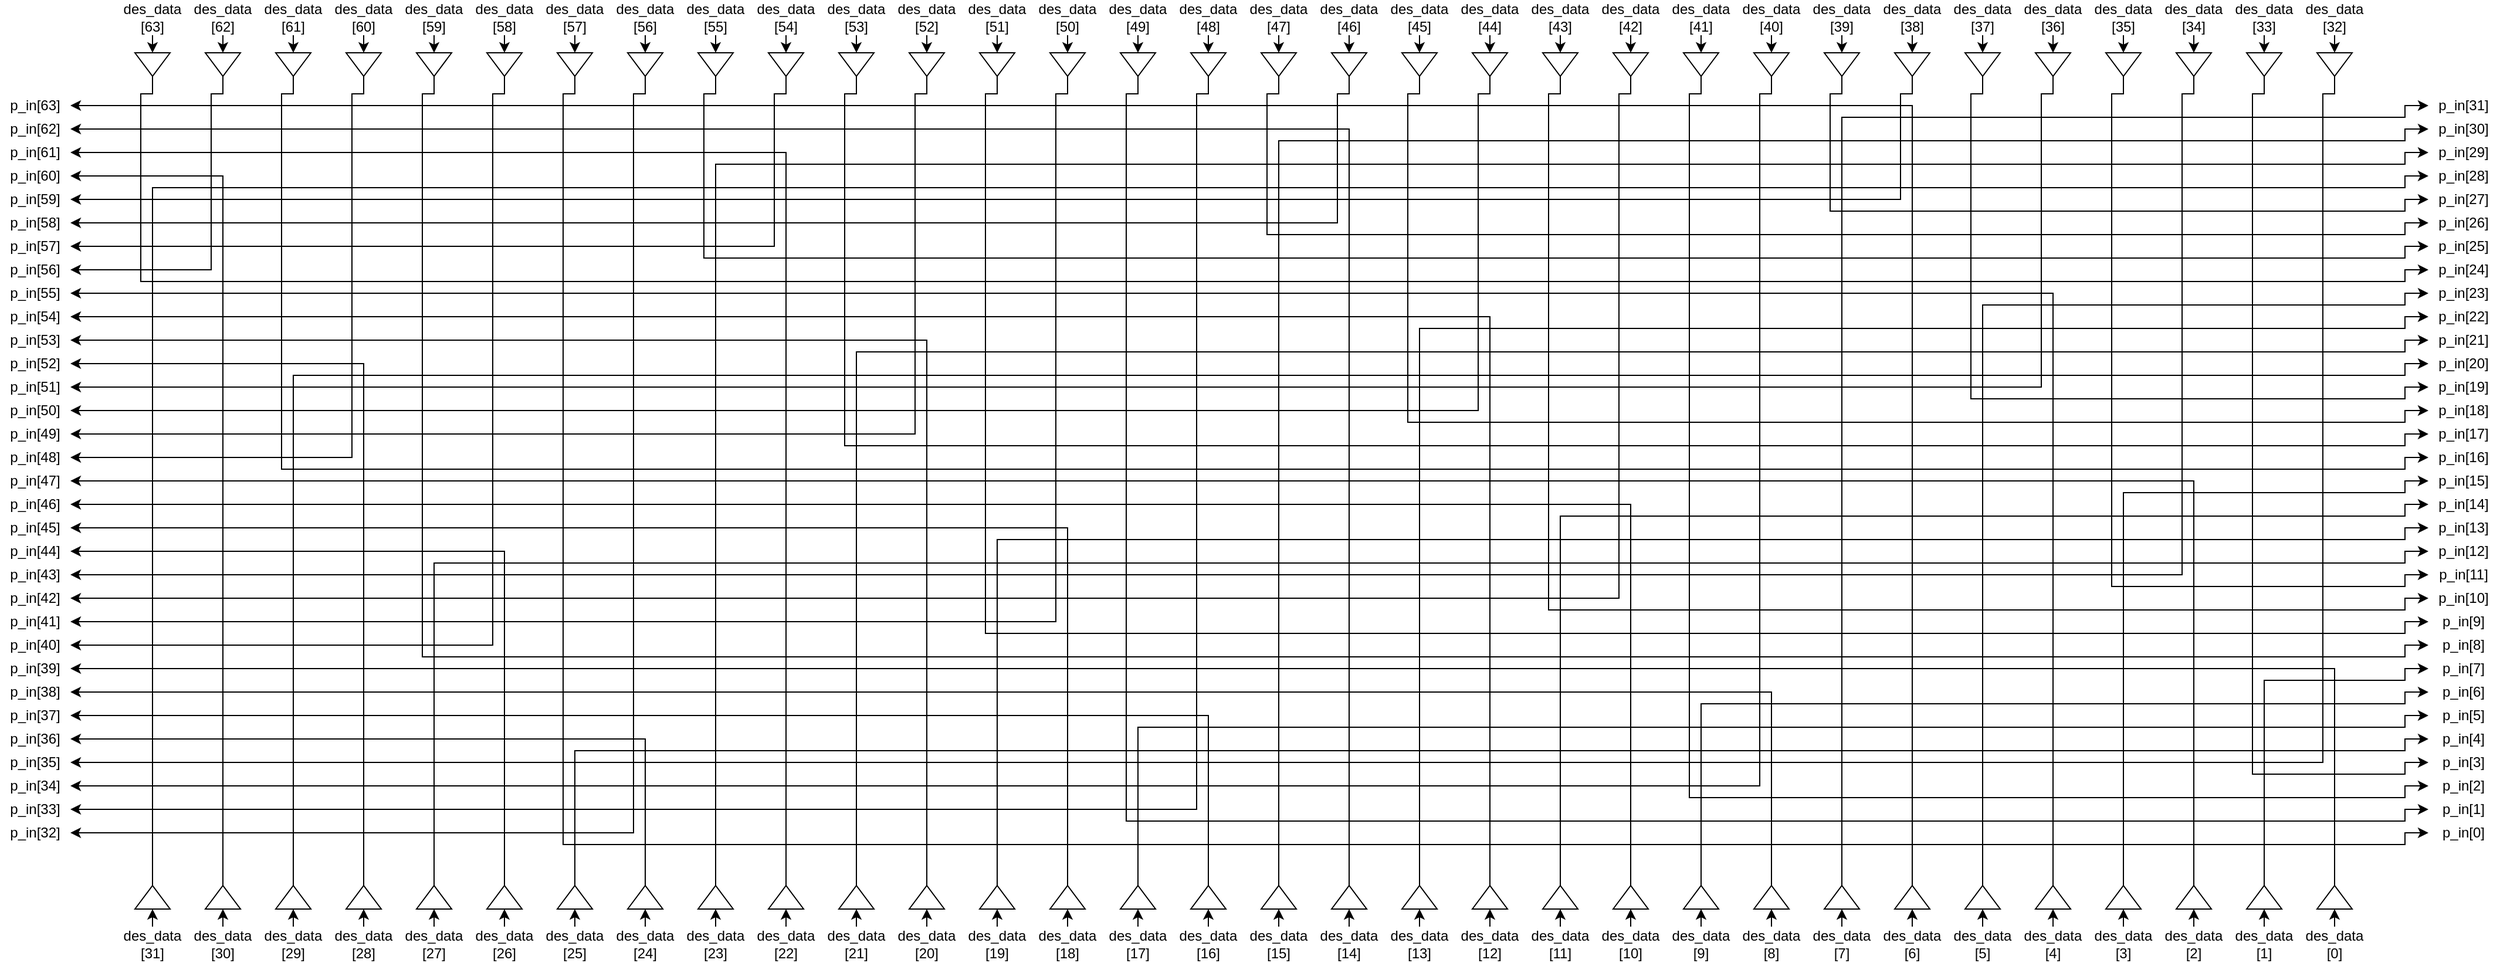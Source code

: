 <mxfile version="26.0.4">
  <diagram name="Page-1" id="BS2jFkup_TnkrznCCIdL">
    <mxGraphModel dx="3800" dy="2105" grid="1" gridSize="10" guides="1" tooltips="1" connect="1" arrows="1" fold="1" page="1" pageScale="1" pageWidth="1654" pageHeight="1169" math="0" shadow="0">
      <root>
        <mxCell id="0" />
        <mxCell id="1" parent="0" />
        <mxCell id="Md-qzRlcw9HbPaRJXL9A-397" style="edgeStyle=orthogonalEdgeStyle;rounded=0;orthogonalLoop=1;jettySize=auto;html=1;exitX=0.5;exitY=1;exitDx=0;exitDy=0;entryX=0;entryY=0.5;entryDx=0;entryDy=0;" edge="1" parent="1" source="Md-qzRlcw9HbPaRJXL9A-1" target="Md-qzRlcw9HbPaRJXL9A-165">
          <mxGeometry relative="1" as="geometry" />
        </mxCell>
        <mxCell id="Md-qzRlcw9HbPaRJXL9A-1" value="des_data [53]" style="text;html=1;align=center;verticalAlign=middle;whiteSpace=wrap;rounded=0;" vertex="1" parent="1">
          <mxGeometry x="10" y="-30" width="60" height="30" as="geometry" />
        </mxCell>
        <mxCell id="Md-qzRlcw9HbPaRJXL9A-398" style="edgeStyle=orthogonalEdgeStyle;rounded=0;orthogonalLoop=1;jettySize=auto;html=1;exitX=0.5;exitY=1;exitDx=0;exitDy=0;entryX=0;entryY=0.5;entryDx=0;entryDy=0;" edge="1" parent="1" source="Md-qzRlcw9HbPaRJXL9A-2" target="Md-qzRlcw9HbPaRJXL9A-163">
          <mxGeometry relative="1" as="geometry" />
        </mxCell>
        <mxCell id="Md-qzRlcw9HbPaRJXL9A-2" value="des_data [52]" style="text;html=1;align=center;verticalAlign=middle;whiteSpace=wrap;rounded=0;" vertex="1" parent="1">
          <mxGeometry x="70" y="-30" width="60" height="30" as="geometry" />
        </mxCell>
        <mxCell id="Md-qzRlcw9HbPaRJXL9A-401" style="edgeStyle=orthogonalEdgeStyle;rounded=0;orthogonalLoop=1;jettySize=auto;html=1;exitX=0.5;exitY=1;exitDx=0;exitDy=0;entryX=0;entryY=0.5;entryDx=0;entryDy=0;" edge="1" parent="1" source="Md-qzRlcw9HbPaRJXL9A-3" target="Md-qzRlcw9HbPaRJXL9A-159">
          <mxGeometry relative="1" as="geometry" />
        </mxCell>
        <mxCell id="Md-qzRlcw9HbPaRJXL9A-3" value="des_data [49]" style="text;html=1;align=center;verticalAlign=middle;whiteSpace=wrap;rounded=0;" vertex="1" parent="1">
          <mxGeometry x="250" y="-30" width="60" height="30" as="geometry" />
        </mxCell>
        <mxCell id="Md-qzRlcw9HbPaRJXL9A-400" style="edgeStyle=orthogonalEdgeStyle;rounded=0;orthogonalLoop=1;jettySize=auto;html=1;exitX=0.5;exitY=1;exitDx=0;exitDy=0;entryX=0;entryY=0.5;entryDx=0;entryDy=0;" edge="1" parent="1" source="Md-qzRlcw9HbPaRJXL9A-4" target="Md-qzRlcw9HbPaRJXL9A-154">
          <mxGeometry relative="1" as="geometry" />
        </mxCell>
        <mxCell id="Md-qzRlcw9HbPaRJXL9A-4" value="des_data [50]" style="text;html=1;align=center;verticalAlign=middle;whiteSpace=wrap;rounded=0;" vertex="1" parent="1">
          <mxGeometry x="190" y="-30" width="60" height="30" as="geometry" />
        </mxCell>
        <mxCell id="Md-qzRlcw9HbPaRJXL9A-399" style="edgeStyle=orthogonalEdgeStyle;rounded=0;orthogonalLoop=1;jettySize=auto;html=1;exitX=0.5;exitY=1;exitDx=0;exitDy=0;entryX=0;entryY=0.5;entryDx=0;entryDy=0;" edge="1" parent="1" source="Md-qzRlcw9HbPaRJXL9A-5" target="Md-qzRlcw9HbPaRJXL9A-161">
          <mxGeometry relative="1" as="geometry" />
        </mxCell>
        <mxCell id="Md-qzRlcw9HbPaRJXL9A-5" value="des_data [51]" style="text;html=1;align=center;verticalAlign=middle;whiteSpace=wrap;rounded=0;" vertex="1" parent="1">
          <mxGeometry x="130" y="-30" width="60" height="30" as="geometry" />
        </mxCell>
        <mxCell id="Md-qzRlcw9HbPaRJXL9A-403" style="edgeStyle=orthogonalEdgeStyle;rounded=0;orthogonalLoop=1;jettySize=auto;html=1;exitX=0.5;exitY=1;exitDx=0;exitDy=0;entryX=0;entryY=0.5;entryDx=0;entryDy=0;" edge="1" parent="1" source="Md-qzRlcw9HbPaRJXL9A-6" target="Md-qzRlcw9HbPaRJXL9A-156">
          <mxGeometry relative="1" as="geometry" />
        </mxCell>
        <mxCell id="Md-qzRlcw9HbPaRJXL9A-6" value="des_data [47]" style="text;html=1;align=center;verticalAlign=middle;whiteSpace=wrap;rounded=0;" vertex="1" parent="1">
          <mxGeometry x="370" y="-30" width="60" height="30" as="geometry" />
        </mxCell>
        <mxCell id="Md-qzRlcw9HbPaRJXL9A-402" style="edgeStyle=orthogonalEdgeStyle;rounded=0;orthogonalLoop=1;jettySize=auto;html=1;exitX=0.5;exitY=1;exitDx=0;exitDy=0;entryX=0;entryY=0.5;entryDx=0;entryDy=0;" edge="1" parent="1" source="Md-qzRlcw9HbPaRJXL9A-7" target="Md-qzRlcw9HbPaRJXL9A-157">
          <mxGeometry relative="1" as="geometry" />
        </mxCell>
        <mxCell id="Md-qzRlcw9HbPaRJXL9A-7" value="des_data [48]" style="text;html=1;align=center;verticalAlign=middle;whiteSpace=wrap;rounded=0;" vertex="1" parent="1">
          <mxGeometry x="310" y="-30" width="60" height="30" as="geometry" />
        </mxCell>
        <mxCell id="Md-qzRlcw9HbPaRJXL9A-404" style="edgeStyle=orthogonalEdgeStyle;rounded=0;orthogonalLoop=1;jettySize=auto;html=1;exitX=0.5;exitY=1;exitDx=0;exitDy=0;entryX=0;entryY=0.5;entryDx=0;entryDy=0;" edge="1" parent="1" source="Md-qzRlcw9HbPaRJXL9A-8" target="Md-qzRlcw9HbPaRJXL9A-152">
          <mxGeometry relative="1" as="geometry" />
        </mxCell>
        <mxCell id="Md-qzRlcw9HbPaRJXL9A-8" value="des_data [46]" style="text;html=1;align=center;verticalAlign=middle;whiteSpace=wrap;rounded=0;" vertex="1" parent="1">
          <mxGeometry x="430" y="-30" width="60" height="30" as="geometry" />
        </mxCell>
        <mxCell id="Md-qzRlcw9HbPaRJXL9A-407" style="edgeStyle=orthogonalEdgeStyle;rounded=0;orthogonalLoop=1;jettySize=auto;html=1;exitX=0.5;exitY=1;exitDx=0;exitDy=0;entryX=0;entryY=0.5;entryDx=0;entryDy=0;" edge="1" parent="1" source="Md-qzRlcw9HbPaRJXL9A-9" target="Md-qzRlcw9HbPaRJXL9A-148">
          <mxGeometry relative="1" as="geometry" />
        </mxCell>
        <mxCell id="Md-qzRlcw9HbPaRJXL9A-9" value="des_data [44]" style="text;html=1;align=center;verticalAlign=middle;whiteSpace=wrap;rounded=0;" vertex="1" parent="1">
          <mxGeometry x="550" y="-30" width="60" height="30" as="geometry" />
        </mxCell>
        <mxCell id="Md-qzRlcw9HbPaRJXL9A-405" style="edgeStyle=orthogonalEdgeStyle;rounded=0;orthogonalLoop=1;jettySize=auto;html=1;exitX=0.5;exitY=1;exitDx=0;exitDy=0;entryX=0;entryY=0.5;entryDx=0;entryDy=0;" edge="1" parent="1" source="Md-qzRlcw9HbPaRJXL9A-10" target="Md-qzRlcw9HbPaRJXL9A-150">
          <mxGeometry relative="1" as="geometry" />
        </mxCell>
        <mxCell id="Md-qzRlcw9HbPaRJXL9A-10" value="des_data [45]" style="text;html=1;align=center;verticalAlign=middle;whiteSpace=wrap;rounded=0;" vertex="1" parent="1">
          <mxGeometry x="490" y="-30" width="60" height="30" as="geometry" />
        </mxCell>
        <mxCell id="Md-qzRlcw9HbPaRJXL9A-408" style="edgeStyle=orthogonalEdgeStyle;rounded=0;orthogonalLoop=1;jettySize=auto;html=1;exitX=0.5;exitY=1;exitDx=0;exitDy=0;entryX=0;entryY=0.5;entryDx=0;entryDy=0;" edge="1" parent="1" source="Md-qzRlcw9HbPaRJXL9A-11" target="Md-qzRlcw9HbPaRJXL9A-126">
          <mxGeometry relative="1" as="geometry" />
        </mxCell>
        <mxCell id="Md-qzRlcw9HbPaRJXL9A-11" value="des_data [43]" style="text;html=1;align=center;verticalAlign=middle;whiteSpace=wrap;rounded=0;" vertex="1" parent="1">
          <mxGeometry x="610" y="-30" width="60" height="30" as="geometry" />
        </mxCell>
        <mxCell id="Md-qzRlcw9HbPaRJXL9A-409" style="edgeStyle=orthogonalEdgeStyle;rounded=0;orthogonalLoop=1;jettySize=auto;html=1;exitX=0.5;exitY=1;exitDx=0;exitDy=0;entryX=0;entryY=0.5;entryDx=0;entryDy=0;" edge="1" parent="1" source="Md-qzRlcw9HbPaRJXL9A-12" target="Md-qzRlcw9HbPaRJXL9A-128">
          <mxGeometry relative="1" as="geometry" />
        </mxCell>
        <mxCell id="Md-qzRlcw9HbPaRJXL9A-12" value="des_data [42]" style="text;html=1;align=center;verticalAlign=middle;whiteSpace=wrap;rounded=0;" vertex="1" parent="1">
          <mxGeometry x="670" y="-30" width="60" height="30" as="geometry" />
        </mxCell>
        <mxCell id="Md-qzRlcw9HbPaRJXL9A-410" style="edgeStyle=orthogonalEdgeStyle;rounded=0;orthogonalLoop=1;jettySize=auto;html=1;exitX=0.5;exitY=1;exitDx=0;exitDy=0;entryX=0;entryY=0.5;entryDx=0;entryDy=0;" edge="1" parent="1" source="Md-qzRlcw9HbPaRJXL9A-13" target="Md-qzRlcw9HbPaRJXL9A-130">
          <mxGeometry relative="1" as="geometry" />
        </mxCell>
        <mxCell id="Md-qzRlcw9HbPaRJXL9A-13" value="des_data [41]" style="text;html=1;align=center;verticalAlign=middle;whiteSpace=wrap;rounded=0;" vertex="1" parent="1">
          <mxGeometry x="730" y="-30" width="60" height="30" as="geometry" />
        </mxCell>
        <mxCell id="Md-qzRlcw9HbPaRJXL9A-411" style="edgeStyle=orthogonalEdgeStyle;rounded=0;orthogonalLoop=1;jettySize=auto;html=1;exitX=0.5;exitY=1;exitDx=0;exitDy=0;entryX=0;entryY=0.5;entryDx=0;entryDy=0;" edge="1" parent="1" source="Md-qzRlcw9HbPaRJXL9A-14" target="Md-qzRlcw9HbPaRJXL9A-131">
          <mxGeometry relative="1" as="geometry" />
        </mxCell>
        <mxCell id="Md-qzRlcw9HbPaRJXL9A-14" value="des_data [40]" style="text;html=1;align=center;verticalAlign=middle;whiteSpace=wrap;rounded=0;" vertex="1" parent="1">
          <mxGeometry x="790" y="-30" width="60" height="30" as="geometry" />
        </mxCell>
        <mxCell id="Md-qzRlcw9HbPaRJXL9A-412" style="edgeStyle=orthogonalEdgeStyle;rounded=0;orthogonalLoop=1;jettySize=auto;html=1;exitX=0.5;exitY=1;exitDx=0;exitDy=0;entryX=0;entryY=0.5;entryDx=0;entryDy=0;" edge="1" parent="1" source="Md-qzRlcw9HbPaRJXL9A-15" target="Md-qzRlcw9HbPaRJXL9A-146">
          <mxGeometry relative="1" as="geometry" />
        </mxCell>
        <mxCell id="Md-qzRlcw9HbPaRJXL9A-15" value="des_data [39]" style="text;html=1;align=center;verticalAlign=middle;whiteSpace=wrap;rounded=0;" vertex="1" parent="1">
          <mxGeometry x="850" y="-30" width="60" height="30" as="geometry" />
        </mxCell>
        <mxCell id="Md-qzRlcw9HbPaRJXL9A-413" style="edgeStyle=orthogonalEdgeStyle;rounded=0;orthogonalLoop=1;jettySize=auto;html=1;exitX=0.5;exitY=1;exitDx=0;exitDy=0;entryX=0;entryY=0.5;entryDx=0;entryDy=0;" edge="1" parent="1" source="Md-qzRlcw9HbPaRJXL9A-16" target="Md-qzRlcw9HbPaRJXL9A-144">
          <mxGeometry relative="1" as="geometry" />
        </mxCell>
        <mxCell id="Md-qzRlcw9HbPaRJXL9A-16" value="des_data [38]" style="text;html=1;align=center;verticalAlign=middle;whiteSpace=wrap;rounded=0;" vertex="1" parent="1">
          <mxGeometry x="910" y="-30" width="60" height="30" as="geometry" />
        </mxCell>
        <mxCell id="Md-qzRlcw9HbPaRJXL9A-414" style="edgeStyle=orthogonalEdgeStyle;rounded=0;orthogonalLoop=1;jettySize=auto;html=1;exitX=0.5;exitY=1;exitDx=0;exitDy=0;entryX=0;entryY=0.5;entryDx=0;entryDy=0;" edge="1" parent="1" source="Md-qzRlcw9HbPaRJXL9A-17" target="Md-qzRlcw9HbPaRJXL9A-142">
          <mxGeometry relative="1" as="geometry" />
        </mxCell>
        <mxCell id="Md-qzRlcw9HbPaRJXL9A-17" value="des_data [37]" style="text;html=1;align=center;verticalAlign=middle;whiteSpace=wrap;rounded=0;" vertex="1" parent="1">
          <mxGeometry x="970" y="-30" width="60" height="30" as="geometry" />
        </mxCell>
        <mxCell id="Md-qzRlcw9HbPaRJXL9A-396" style="edgeStyle=orthogonalEdgeStyle;rounded=0;orthogonalLoop=1;jettySize=auto;html=1;exitX=0.5;exitY=1;exitDx=0;exitDy=0;entryX=0;entryY=0.5;entryDx=0;entryDy=0;" edge="1" parent="1" source="Md-qzRlcw9HbPaRJXL9A-18" target="Md-qzRlcw9HbPaRJXL9A-167">
          <mxGeometry relative="1" as="geometry" />
        </mxCell>
        <mxCell id="Md-qzRlcw9HbPaRJXL9A-18" value="des_data [54]" style="text;html=1;align=center;verticalAlign=middle;whiteSpace=wrap;rounded=0;" vertex="1" parent="1">
          <mxGeometry x="-50" y="-30" width="60" height="30" as="geometry" />
        </mxCell>
        <mxCell id="Md-qzRlcw9HbPaRJXL9A-395" style="edgeStyle=orthogonalEdgeStyle;rounded=0;orthogonalLoop=1;jettySize=auto;html=1;exitX=0.5;exitY=1;exitDx=0;exitDy=0;entryX=0;entryY=0.5;entryDx=0;entryDy=0;" edge="1" parent="1" source="Md-qzRlcw9HbPaRJXL9A-19" target="Md-qzRlcw9HbPaRJXL9A-169">
          <mxGeometry relative="1" as="geometry" />
        </mxCell>
        <mxCell id="Md-qzRlcw9HbPaRJXL9A-19" value="des_data [55]" style="text;html=1;align=center;verticalAlign=middle;whiteSpace=wrap;rounded=0;" vertex="1" parent="1">
          <mxGeometry x="-110" y="-30" width="60" height="30" as="geometry" />
        </mxCell>
        <mxCell id="Md-qzRlcw9HbPaRJXL9A-394" style="edgeStyle=orthogonalEdgeStyle;rounded=0;orthogonalLoop=1;jettySize=auto;html=1;exitX=0.5;exitY=1;exitDx=0;exitDy=0;entryX=0;entryY=0.5;entryDx=0;entryDy=0;" edge="1" parent="1" source="Md-qzRlcw9HbPaRJXL9A-20" target="Md-qzRlcw9HbPaRJXL9A-170">
          <mxGeometry relative="1" as="geometry" />
        </mxCell>
        <mxCell id="Md-qzRlcw9HbPaRJXL9A-20" value="des_data [56]" style="text;html=1;align=center;verticalAlign=middle;whiteSpace=wrap;rounded=0;" vertex="1" parent="1">
          <mxGeometry x="-170" y="-30" width="60" height="30" as="geometry" />
        </mxCell>
        <mxCell id="Md-qzRlcw9HbPaRJXL9A-393" style="edgeStyle=orthogonalEdgeStyle;rounded=0;orthogonalLoop=1;jettySize=auto;html=1;exitX=0.5;exitY=1;exitDx=0;exitDy=0;entryX=0;entryY=0.5;entryDx=0;entryDy=0;" edge="1" parent="1" source="Md-qzRlcw9HbPaRJXL9A-21" target="Md-qzRlcw9HbPaRJXL9A-172">
          <mxGeometry relative="1" as="geometry" />
        </mxCell>
        <mxCell id="Md-qzRlcw9HbPaRJXL9A-21" value="des_data [57]" style="text;html=1;align=center;verticalAlign=middle;whiteSpace=wrap;rounded=0;" vertex="1" parent="1">
          <mxGeometry x="-230" y="-30" width="60" height="30" as="geometry" />
        </mxCell>
        <mxCell id="Md-qzRlcw9HbPaRJXL9A-392" style="edgeStyle=orthogonalEdgeStyle;rounded=0;orthogonalLoop=1;jettySize=auto;html=1;exitX=0.5;exitY=1;exitDx=0;exitDy=0;entryX=0;entryY=0.5;entryDx=0;entryDy=0;" edge="1" parent="1" source="Md-qzRlcw9HbPaRJXL9A-22" target="Md-qzRlcw9HbPaRJXL9A-174">
          <mxGeometry relative="1" as="geometry" />
        </mxCell>
        <mxCell id="Md-qzRlcw9HbPaRJXL9A-22" value="des_data [58]" style="text;html=1;align=center;verticalAlign=middle;whiteSpace=wrap;rounded=0;" vertex="1" parent="1">
          <mxGeometry x="-290" y="-30" width="60" height="30" as="geometry" />
        </mxCell>
        <mxCell id="Md-qzRlcw9HbPaRJXL9A-415" style="edgeStyle=orthogonalEdgeStyle;rounded=0;orthogonalLoop=1;jettySize=auto;html=1;exitX=0.5;exitY=1;exitDx=0;exitDy=0;entryX=0;entryY=0.5;entryDx=0;entryDy=0;" edge="1" parent="1" source="Md-qzRlcw9HbPaRJXL9A-23" target="Md-qzRlcw9HbPaRJXL9A-140">
          <mxGeometry relative="1" as="geometry" />
        </mxCell>
        <mxCell id="Md-qzRlcw9HbPaRJXL9A-23" value="des_data [36]" style="text;html=1;align=center;verticalAlign=middle;whiteSpace=wrap;rounded=0;" vertex="1" parent="1">
          <mxGeometry x="1030" y="-30" width="60" height="30" as="geometry" />
        </mxCell>
        <mxCell id="Md-qzRlcw9HbPaRJXL9A-390" style="edgeStyle=orthogonalEdgeStyle;rounded=0;orthogonalLoop=1;jettySize=auto;html=1;exitX=0.5;exitY=1;exitDx=0;exitDy=0;entryX=0;entryY=0.5;entryDx=0;entryDy=0;" edge="1" parent="1" source="Md-qzRlcw9HbPaRJXL9A-24" target="Md-qzRlcw9HbPaRJXL9A-178">
          <mxGeometry relative="1" as="geometry" />
        </mxCell>
        <mxCell id="Md-qzRlcw9HbPaRJXL9A-24" value="des_data [60]" style="text;html=1;align=center;verticalAlign=middle;whiteSpace=wrap;rounded=0;" vertex="1" parent="1">
          <mxGeometry x="-410" y="-30" width="60" height="30" as="geometry" />
        </mxCell>
        <mxCell id="Md-qzRlcw9HbPaRJXL9A-388" style="edgeStyle=orthogonalEdgeStyle;rounded=0;orthogonalLoop=1;jettySize=auto;html=1;exitX=0.5;exitY=1;exitDx=0;exitDy=0;entryX=0;entryY=0.5;entryDx=0;entryDy=0;" edge="1" parent="1" source="Md-qzRlcw9HbPaRJXL9A-25" target="Md-qzRlcw9HbPaRJXL9A-180">
          <mxGeometry relative="1" as="geometry" />
        </mxCell>
        <mxCell id="Md-qzRlcw9HbPaRJXL9A-25" value="des_data [61]" style="text;html=1;align=center;verticalAlign=middle;whiteSpace=wrap;rounded=0;" vertex="1" parent="1">
          <mxGeometry x="-470" y="-30" width="60" height="30" as="geometry" />
        </mxCell>
        <mxCell id="Md-qzRlcw9HbPaRJXL9A-391" style="edgeStyle=orthogonalEdgeStyle;rounded=0;orthogonalLoop=1;jettySize=auto;html=1;exitX=0.5;exitY=1;exitDx=0;exitDy=0;entryX=0;entryY=0.5;entryDx=0;entryDy=0;" edge="1" parent="1" source="Md-qzRlcw9HbPaRJXL9A-26" target="Md-qzRlcw9HbPaRJXL9A-176">
          <mxGeometry relative="1" as="geometry" />
        </mxCell>
        <mxCell id="Md-qzRlcw9HbPaRJXL9A-26" value="des_data [59]" style="text;html=1;align=center;verticalAlign=middle;whiteSpace=wrap;rounded=0;" vertex="1" parent="1">
          <mxGeometry x="-350" y="-30" width="60" height="30" as="geometry" />
        </mxCell>
        <mxCell id="Md-qzRlcw9HbPaRJXL9A-386" style="edgeStyle=orthogonalEdgeStyle;rounded=0;orthogonalLoop=1;jettySize=auto;html=1;exitX=0.5;exitY=1;exitDx=0;exitDy=0;entryX=0;entryY=0.5;entryDx=0;entryDy=0;" edge="1" parent="1" source="Md-qzRlcw9HbPaRJXL9A-27" target="Md-qzRlcw9HbPaRJXL9A-122">
          <mxGeometry relative="1" as="geometry" />
        </mxCell>
        <mxCell id="Md-qzRlcw9HbPaRJXL9A-27" value="des_data [63]" style="text;html=1;align=center;verticalAlign=middle;whiteSpace=wrap;rounded=0;" vertex="1" parent="1">
          <mxGeometry x="-590" y="-30" width="60" height="30" as="geometry" />
        </mxCell>
        <mxCell id="Md-qzRlcw9HbPaRJXL9A-416" style="edgeStyle=orthogonalEdgeStyle;rounded=0;orthogonalLoop=1;jettySize=auto;html=1;exitX=0.5;exitY=1;exitDx=0;exitDy=0;entryX=0;entryY=0.5;entryDx=0;entryDy=0;" edge="1" parent="1" source="Md-qzRlcw9HbPaRJXL9A-28" target="Md-qzRlcw9HbPaRJXL9A-138">
          <mxGeometry relative="1" as="geometry" />
        </mxCell>
        <mxCell id="Md-qzRlcw9HbPaRJXL9A-28" value="des_data [35]" style="text;html=1;align=center;verticalAlign=middle;whiteSpace=wrap;rounded=0;" vertex="1" parent="1">
          <mxGeometry x="1090" y="-30" width="60" height="30" as="geometry" />
        </mxCell>
        <mxCell id="Md-qzRlcw9HbPaRJXL9A-387" style="edgeStyle=orthogonalEdgeStyle;rounded=0;orthogonalLoop=1;jettySize=auto;html=1;exitX=0.5;exitY=1;exitDx=0;exitDy=0;entryX=0;entryY=0.5;entryDx=0;entryDy=0;" edge="1" parent="1" source="Md-qzRlcw9HbPaRJXL9A-29" target="Md-qzRlcw9HbPaRJXL9A-124">
          <mxGeometry relative="1" as="geometry" />
        </mxCell>
        <mxCell id="Md-qzRlcw9HbPaRJXL9A-29" value="des_data [62]" style="text;html=1;align=center;verticalAlign=middle;whiteSpace=wrap;rounded=0;" vertex="1" parent="1">
          <mxGeometry x="-530" y="-30" width="60" height="30" as="geometry" />
        </mxCell>
        <mxCell id="Md-qzRlcw9HbPaRJXL9A-418" style="edgeStyle=orthogonalEdgeStyle;rounded=0;orthogonalLoop=1;jettySize=auto;html=1;exitX=0.5;exitY=1;exitDx=0;exitDy=0;entryX=0;entryY=0.5;entryDx=0;entryDy=0;" edge="1" parent="1" source="Md-qzRlcw9HbPaRJXL9A-30" target="Md-qzRlcw9HbPaRJXL9A-134">
          <mxGeometry relative="1" as="geometry" />
        </mxCell>
        <mxCell id="Md-qzRlcw9HbPaRJXL9A-30" value="des_data [33]" style="text;html=1;align=center;verticalAlign=middle;whiteSpace=wrap;rounded=0;" vertex="1" parent="1">
          <mxGeometry x="1210" y="-30" width="60" height="30" as="geometry" />
        </mxCell>
        <mxCell id="Md-qzRlcw9HbPaRJXL9A-417" style="edgeStyle=orthogonalEdgeStyle;rounded=0;orthogonalLoop=1;jettySize=auto;html=1;exitX=0.5;exitY=1;exitDx=0;exitDy=0;entryX=0;entryY=0.5;entryDx=0;entryDy=0;" edge="1" parent="1" source="Md-qzRlcw9HbPaRJXL9A-31" target="Md-qzRlcw9HbPaRJXL9A-136">
          <mxGeometry relative="1" as="geometry" />
        </mxCell>
        <mxCell id="Md-qzRlcw9HbPaRJXL9A-31" value="des_data [34]" style="text;html=1;align=center;verticalAlign=middle;whiteSpace=wrap;rounded=0;" vertex="1" parent="1">
          <mxGeometry x="1150" y="-30" width="60" height="30" as="geometry" />
        </mxCell>
        <mxCell id="Md-qzRlcw9HbPaRJXL9A-419" style="edgeStyle=orthogonalEdgeStyle;rounded=0;orthogonalLoop=1;jettySize=auto;html=1;exitX=0.5;exitY=1;exitDx=0;exitDy=0;entryX=0;entryY=0.5;entryDx=0;entryDy=0;" edge="1" parent="1" source="Md-qzRlcw9HbPaRJXL9A-32" target="Md-qzRlcw9HbPaRJXL9A-132">
          <mxGeometry relative="1" as="geometry" />
        </mxCell>
        <mxCell id="Md-qzRlcw9HbPaRJXL9A-32" value="des_data [32]" style="text;html=1;align=center;verticalAlign=middle;whiteSpace=wrap;rounded=0;" vertex="1" parent="1">
          <mxGeometry x="1270" y="-30" width="60" height="30" as="geometry" />
        </mxCell>
        <mxCell id="Md-qzRlcw9HbPaRJXL9A-441" style="edgeStyle=orthogonalEdgeStyle;rounded=0;orthogonalLoop=1;jettySize=auto;html=1;exitX=0.5;exitY=0;exitDx=0;exitDy=0;entryX=0;entryY=0.5;entryDx=0;entryDy=0;" edge="1" parent="1" source="Md-qzRlcw9HbPaRJXL9A-33" target="Md-qzRlcw9HbPaRJXL9A-225">
          <mxGeometry relative="1" as="geometry" />
        </mxCell>
        <mxCell id="Md-qzRlcw9HbPaRJXL9A-33" value="des_data [21]" style="text;html=1;align=center;verticalAlign=middle;whiteSpace=wrap;rounded=0;" vertex="1" parent="1">
          <mxGeometry x="10" y="760" width="60" height="30" as="geometry" />
        </mxCell>
        <mxCell id="Md-qzRlcw9HbPaRJXL9A-440" style="edgeStyle=orthogonalEdgeStyle;rounded=0;orthogonalLoop=1;jettySize=auto;html=1;exitX=0.5;exitY=0;exitDx=0;exitDy=0;entryX=0;entryY=0.5;entryDx=0;entryDy=0;" edge="1" parent="1" source="Md-qzRlcw9HbPaRJXL9A-34" target="Md-qzRlcw9HbPaRJXL9A-223">
          <mxGeometry relative="1" as="geometry" />
        </mxCell>
        <mxCell id="Md-qzRlcw9HbPaRJXL9A-34" value="des_data [20]" style="text;html=1;align=center;verticalAlign=middle;whiteSpace=wrap;rounded=0;" vertex="1" parent="1">
          <mxGeometry x="70" y="760" width="60" height="30" as="geometry" />
        </mxCell>
        <mxCell id="Md-qzRlcw9HbPaRJXL9A-437" style="edgeStyle=orthogonalEdgeStyle;rounded=0;orthogonalLoop=1;jettySize=auto;html=1;exitX=0.5;exitY=0;exitDx=0;exitDy=0;entryX=0;entryY=0.5;entryDx=0;entryDy=0;" edge="1" parent="1" source="Md-qzRlcw9HbPaRJXL9A-35" target="Md-qzRlcw9HbPaRJXL9A-219">
          <mxGeometry relative="1" as="geometry" />
        </mxCell>
        <mxCell id="Md-qzRlcw9HbPaRJXL9A-35" value="des_data [17]" style="text;html=1;align=center;verticalAlign=middle;whiteSpace=wrap;rounded=0;" vertex="1" parent="1">
          <mxGeometry x="250" y="760" width="60" height="30" as="geometry" />
        </mxCell>
        <mxCell id="Md-qzRlcw9HbPaRJXL9A-438" style="edgeStyle=orthogonalEdgeStyle;rounded=0;orthogonalLoop=1;jettySize=auto;html=1;exitX=0.5;exitY=0;exitDx=0;exitDy=0;entryX=0;entryY=0.5;entryDx=0;entryDy=0;" edge="1" parent="1" source="Md-qzRlcw9HbPaRJXL9A-36" target="Md-qzRlcw9HbPaRJXL9A-214">
          <mxGeometry relative="1" as="geometry" />
        </mxCell>
        <mxCell id="Md-qzRlcw9HbPaRJXL9A-36" value="des_data [18]" style="text;html=1;align=center;verticalAlign=middle;whiteSpace=wrap;rounded=0;" vertex="1" parent="1">
          <mxGeometry x="190" y="760" width="60" height="30" as="geometry" />
        </mxCell>
        <mxCell id="Md-qzRlcw9HbPaRJXL9A-439" style="edgeStyle=orthogonalEdgeStyle;rounded=0;orthogonalLoop=1;jettySize=auto;html=1;exitX=0.5;exitY=0;exitDx=0;exitDy=0;entryX=0;entryY=0.5;entryDx=0;entryDy=0;" edge="1" parent="1" source="Md-qzRlcw9HbPaRJXL9A-37" target="Md-qzRlcw9HbPaRJXL9A-221">
          <mxGeometry relative="1" as="geometry" />
        </mxCell>
        <mxCell id="Md-qzRlcw9HbPaRJXL9A-37" value="des_data [19]" style="text;html=1;align=center;verticalAlign=middle;whiteSpace=wrap;rounded=0;" vertex="1" parent="1">
          <mxGeometry x="130" y="760" width="60" height="30" as="geometry" />
        </mxCell>
        <mxCell id="Md-qzRlcw9HbPaRJXL9A-435" style="edgeStyle=orthogonalEdgeStyle;rounded=0;orthogonalLoop=1;jettySize=auto;html=1;exitX=0.5;exitY=0;exitDx=0;exitDy=0;entryX=0;entryY=0.5;entryDx=0;entryDy=0;" edge="1" parent="1" source="Md-qzRlcw9HbPaRJXL9A-38" target="Md-qzRlcw9HbPaRJXL9A-216">
          <mxGeometry relative="1" as="geometry" />
        </mxCell>
        <mxCell id="Md-qzRlcw9HbPaRJXL9A-38" value="des_data [15]" style="text;html=1;align=center;verticalAlign=middle;whiteSpace=wrap;rounded=0;" vertex="1" parent="1">
          <mxGeometry x="370" y="760" width="60" height="30" as="geometry" />
        </mxCell>
        <mxCell id="Md-qzRlcw9HbPaRJXL9A-436" style="edgeStyle=orthogonalEdgeStyle;rounded=0;orthogonalLoop=1;jettySize=auto;html=1;exitX=0.5;exitY=0;exitDx=0;exitDy=0;entryX=0;entryY=0.5;entryDx=0;entryDy=0;" edge="1" parent="1" source="Md-qzRlcw9HbPaRJXL9A-39" target="Md-qzRlcw9HbPaRJXL9A-217">
          <mxGeometry relative="1" as="geometry" />
        </mxCell>
        <mxCell id="Md-qzRlcw9HbPaRJXL9A-39" value="des_data [16]" style="text;html=1;align=center;verticalAlign=middle;whiteSpace=wrap;rounded=0;" vertex="1" parent="1">
          <mxGeometry x="310" y="760" width="60" height="30" as="geometry" />
        </mxCell>
        <mxCell id="Md-qzRlcw9HbPaRJXL9A-434" style="edgeStyle=orthogonalEdgeStyle;rounded=0;orthogonalLoop=1;jettySize=auto;html=1;exitX=0.5;exitY=0;exitDx=0;exitDy=0;entryX=0;entryY=0.5;entryDx=0;entryDy=0;" edge="1" parent="1" source="Md-qzRlcw9HbPaRJXL9A-40" target="Md-qzRlcw9HbPaRJXL9A-212">
          <mxGeometry relative="1" as="geometry" />
        </mxCell>
        <mxCell id="Md-qzRlcw9HbPaRJXL9A-40" value="des_data [14]" style="text;html=1;align=center;verticalAlign=middle;whiteSpace=wrap;rounded=0;" vertex="1" parent="1">
          <mxGeometry x="430" y="760" width="60" height="30" as="geometry" />
        </mxCell>
        <mxCell id="Md-qzRlcw9HbPaRJXL9A-432" style="edgeStyle=orthogonalEdgeStyle;rounded=0;orthogonalLoop=1;jettySize=auto;html=1;exitX=0.5;exitY=0;exitDx=0;exitDy=0;entryX=0;entryY=0.5;entryDx=0;entryDy=0;" edge="1" parent="1" source="Md-qzRlcw9HbPaRJXL9A-41" target="Md-qzRlcw9HbPaRJXL9A-208">
          <mxGeometry relative="1" as="geometry" />
        </mxCell>
        <mxCell id="Md-qzRlcw9HbPaRJXL9A-41" value="des_data [12]" style="text;html=1;align=center;verticalAlign=middle;whiteSpace=wrap;rounded=0;" vertex="1" parent="1">
          <mxGeometry x="550" y="760" width="60" height="30" as="geometry" />
        </mxCell>
        <mxCell id="Md-qzRlcw9HbPaRJXL9A-433" style="edgeStyle=orthogonalEdgeStyle;rounded=0;orthogonalLoop=1;jettySize=auto;html=1;exitX=0.5;exitY=0;exitDx=0;exitDy=0;entryX=0;entryY=0.5;entryDx=0;entryDy=0;" edge="1" parent="1" source="Md-qzRlcw9HbPaRJXL9A-42" target="Md-qzRlcw9HbPaRJXL9A-210">
          <mxGeometry relative="1" as="geometry" />
        </mxCell>
        <mxCell id="Md-qzRlcw9HbPaRJXL9A-42" value="des_data [13]" style="text;html=1;align=center;verticalAlign=middle;whiteSpace=wrap;rounded=0;" vertex="1" parent="1">
          <mxGeometry x="490" y="760" width="60" height="30" as="geometry" />
        </mxCell>
        <mxCell id="Md-qzRlcw9HbPaRJXL9A-431" style="edgeStyle=orthogonalEdgeStyle;rounded=0;orthogonalLoop=1;jettySize=auto;html=1;exitX=0.5;exitY=0;exitDx=0;exitDy=0;entryX=0;entryY=0.5;entryDx=0;entryDy=0;" edge="1" parent="1" source="Md-qzRlcw9HbPaRJXL9A-43" target="Md-qzRlcw9HbPaRJXL9A-186">
          <mxGeometry relative="1" as="geometry" />
        </mxCell>
        <mxCell id="Md-qzRlcw9HbPaRJXL9A-43" value="des_data [11]" style="text;html=1;align=center;verticalAlign=middle;whiteSpace=wrap;rounded=0;" vertex="1" parent="1">
          <mxGeometry x="610" y="760" width="60" height="30" as="geometry" />
        </mxCell>
        <mxCell id="Md-qzRlcw9HbPaRJXL9A-430" style="edgeStyle=orthogonalEdgeStyle;rounded=0;orthogonalLoop=1;jettySize=auto;html=1;exitX=0.5;exitY=0;exitDx=0;exitDy=0;entryX=0;entryY=0.5;entryDx=0;entryDy=0;" edge="1" parent="1" source="Md-qzRlcw9HbPaRJXL9A-44" target="Md-qzRlcw9HbPaRJXL9A-188">
          <mxGeometry relative="1" as="geometry" />
        </mxCell>
        <mxCell id="Md-qzRlcw9HbPaRJXL9A-44" value="des_data [10]" style="text;html=1;align=center;verticalAlign=middle;whiteSpace=wrap;rounded=0;" vertex="1" parent="1">
          <mxGeometry x="670" y="760" width="60" height="30" as="geometry" />
        </mxCell>
        <mxCell id="Md-qzRlcw9HbPaRJXL9A-429" style="edgeStyle=orthogonalEdgeStyle;rounded=0;orthogonalLoop=1;jettySize=auto;html=1;exitX=0.5;exitY=0;exitDx=0;exitDy=0;entryX=0;entryY=0.5;entryDx=0;entryDy=0;" edge="1" parent="1" source="Md-qzRlcw9HbPaRJXL9A-45" target="Md-qzRlcw9HbPaRJXL9A-190">
          <mxGeometry relative="1" as="geometry" />
        </mxCell>
        <mxCell id="Md-qzRlcw9HbPaRJXL9A-45" value="des_data [9]" style="text;html=1;align=center;verticalAlign=middle;whiteSpace=wrap;rounded=0;" vertex="1" parent="1">
          <mxGeometry x="730" y="760" width="60" height="30" as="geometry" />
        </mxCell>
        <mxCell id="Md-qzRlcw9HbPaRJXL9A-428" style="edgeStyle=orthogonalEdgeStyle;rounded=0;orthogonalLoop=1;jettySize=auto;html=1;exitX=0.5;exitY=0;exitDx=0;exitDy=0;entryX=0;entryY=0.5;entryDx=0;entryDy=0;" edge="1" parent="1" source="Md-qzRlcw9HbPaRJXL9A-46" target="Md-qzRlcw9HbPaRJXL9A-191">
          <mxGeometry relative="1" as="geometry" />
        </mxCell>
        <mxCell id="Md-qzRlcw9HbPaRJXL9A-46" value="des_data [8]" style="text;html=1;align=center;verticalAlign=middle;whiteSpace=wrap;rounded=0;" vertex="1" parent="1">
          <mxGeometry x="790" y="760" width="60" height="30" as="geometry" />
        </mxCell>
        <mxCell id="Md-qzRlcw9HbPaRJXL9A-427" style="edgeStyle=orthogonalEdgeStyle;rounded=0;orthogonalLoop=1;jettySize=auto;html=1;exitX=0.5;exitY=0;exitDx=0;exitDy=0;entryX=0;entryY=0.5;entryDx=0;entryDy=0;" edge="1" parent="1" source="Md-qzRlcw9HbPaRJXL9A-47" target="Md-qzRlcw9HbPaRJXL9A-206">
          <mxGeometry relative="1" as="geometry" />
        </mxCell>
        <mxCell id="Md-qzRlcw9HbPaRJXL9A-47" value="des_data [7]" style="text;html=1;align=center;verticalAlign=middle;whiteSpace=wrap;rounded=0;" vertex="1" parent="1">
          <mxGeometry x="850" y="760" width="60" height="30" as="geometry" />
        </mxCell>
        <mxCell id="Md-qzRlcw9HbPaRJXL9A-426" style="edgeStyle=orthogonalEdgeStyle;rounded=0;orthogonalLoop=1;jettySize=auto;html=1;exitX=0.5;exitY=0;exitDx=0;exitDy=0;entryX=0;entryY=0.5;entryDx=0;entryDy=0;" edge="1" parent="1" source="Md-qzRlcw9HbPaRJXL9A-48" target="Md-qzRlcw9HbPaRJXL9A-204">
          <mxGeometry relative="1" as="geometry" />
        </mxCell>
        <mxCell id="Md-qzRlcw9HbPaRJXL9A-48" value="des_data [6]" style="text;html=1;align=center;verticalAlign=middle;whiteSpace=wrap;rounded=0;" vertex="1" parent="1">
          <mxGeometry x="910" y="760" width="60" height="30" as="geometry" />
        </mxCell>
        <mxCell id="Md-qzRlcw9HbPaRJXL9A-425" style="edgeStyle=orthogonalEdgeStyle;rounded=0;orthogonalLoop=1;jettySize=auto;html=1;exitX=0.5;exitY=0;exitDx=0;exitDy=0;entryX=0;entryY=0.5;entryDx=0;entryDy=0;" edge="1" parent="1" source="Md-qzRlcw9HbPaRJXL9A-49" target="Md-qzRlcw9HbPaRJXL9A-202">
          <mxGeometry relative="1" as="geometry" />
        </mxCell>
        <mxCell id="Md-qzRlcw9HbPaRJXL9A-49" value="des_data [5]" style="text;html=1;align=center;verticalAlign=middle;whiteSpace=wrap;rounded=0;" vertex="1" parent="1">
          <mxGeometry x="970" y="760" width="60" height="30" as="geometry" />
        </mxCell>
        <mxCell id="Md-qzRlcw9HbPaRJXL9A-442" style="edgeStyle=orthogonalEdgeStyle;rounded=0;orthogonalLoop=1;jettySize=auto;html=1;exitX=0.5;exitY=0;exitDx=0;exitDy=0;entryX=0;entryY=0.5;entryDx=0;entryDy=0;" edge="1" parent="1" source="Md-qzRlcw9HbPaRJXL9A-50" target="Md-qzRlcw9HbPaRJXL9A-227">
          <mxGeometry relative="1" as="geometry" />
        </mxCell>
        <mxCell id="Md-qzRlcw9HbPaRJXL9A-50" value="des_data [22]" style="text;html=1;align=center;verticalAlign=middle;whiteSpace=wrap;rounded=0;" vertex="1" parent="1">
          <mxGeometry x="-50" y="760" width="60" height="30" as="geometry" />
        </mxCell>
        <mxCell id="Md-qzRlcw9HbPaRJXL9A-443" style="edgeStyle=orthogonalEdgeStyle;rounded=0;orthogonalLoop=1;jettySize=auto;html=1;exitX=0.5;exitY=0;exitDx=0;exitDy=0;entryX=0;entryY=0.5;entryDx=0;entryDy=0;" edge="1" parent="1" source="Md-qzRlcw9HbPaRJXL9A-51" target="Md-qzRlcw9HbPaRJXL9A-229">
          <mxGeometry relative="1" as="geometry" />
        </mxCell>
        <mxCell id="Md-qzRlcw9HbPaRJXL9A-51" value="des_data [23]" style="text;html=1;align=center;verticalAlign=middle;whiteSpace=wrap;rounded=0;" vertex="1" parent="1">
          <mxGeometry x="-110" y="760" width="60" height="30" as="geometry" />
        </mxCell>
        <mxCell id="Md-qzRlcw9HbPaRJXL9A-444" style="edgeStyle=orthogonalEdgeStyle;rounded=0;orthogonalLoop=1;jettySize=auto;html=1;exitX=0.5;exitY=0;exitDx=0;exitDy=0;entryX=0;entryY=0.5;entryDx=0;entryDy=0;" edge="1" parent="1" source="Md-qzRlcw9HbPaRJXL9A-52" target="Md-qzRlcw9HbPaRJXL9A-230">
          <mxGeometry relative="1" as="geometry" />
        </mxCell>
        <mxCell id="Md-qzRlcw9HbPaRJXL9A-52" value="des_data [24]" style="text;html=1;align=center;verticalAlign=middle;whiteSpace=wrap;rounded=0;" vertex="1" parent="1">
          <mxGeometry x="-170" y="760" width="60" height="30" as="geometry" />
        </mxCell>
        <mxCell id="Md-qzRlcw9HbPaRJXL9A-445" style="edgeStyle=orthogonalEdgeStyle;rounded=0;orthogonalLoop=1;jettySize=auto;html=1;exitX=0.5;exitY=0;exitDx=0;exitDy=0;entryX=0;entryY=0.5;entryDx=0;entryDy=0;" edge="1" parent="1" source="Md-qzRlcw9HbPaRJXL9A-53" target="Md-qzRlcw9HbPaRJXL9A-232">
          <mxGeometry relative="1" as="geometry" />
        </mxCell>
        <mxCell id="Md-qzRlcw9HbPaRJXL9A-53" value="des_data [25]" style="text;html=1;align=center;verticalAlign=middle;whiteSpace=wrap;rounded=0;" vertex="1" parent="1">
          <mxGeometry x="-230" y="760" width="60" height="30" as="geometry" />
        </mxCell>
        <mxCell id="Md-qzRlcw9HbPaRJXL9A-446" style="edgeStyle=orthogonalEdgeStyle;rounded=0;orthogonalLoop=1;jettySize=auto;html=1;exitX=0.5;exitY=0;exitDx=0;exitDy=0;entryX=0;entryY=0.5;entryDx=0;entryDy=0;" edge="1" parent="1" source="Md-qzRlcw9HbPaRJXL9A-54" target="Md-qzRlcw9HbPaRJXL9A-234">
          <mxGeometry relative="1" as="geometry" />
        </mxCell>
        <mxCell id="Md-qzRlcw9HbPaRJXL9A-54" value="des_data [26]" style="text;html=1;align=center;verticalAlign=middle;whiteSpace=wrap;rounded=0;" vertex="1" parent="1">
          <mxGeometry x="-290" y="760" width="60" height="30" as="geometry" />
        </mxCell>
        <mxCell id="Md-qzRlcw9HbPaRJXL9A-424" style="edgeStyle=orthogonalEdgeStyle;rounded=0;orthogonalLoop=1;jettySize=auto;html=1;exitX=0.5;exitY=0;exitDx=0;exitDy=0;entryX=0;entryY=0.5;entryDx=0;entryDy=0;" edge="1" parent="1" source="Md-qzRlcw9HbPaRJXL9A-55" target="Md-qzRlcw9HbPaRJXL9A-200">
          <mxGeometry relative="1" as="geometry" />
        </mxCell>
        <mxCell id="Md-qzRlcw9HbPaRJXL9A-55" value="des_data [4]" style="text;html=1;align=center;verticalAlign=middle;whiteSpace=wrap;rounded=0;" vertex="1" parent="1">
          <mxGeometry x="1030" y="760" width="60" height="30" as="geometry" />
        </mxCell>
        <mxCell id="Md-qzRlcw9HbPaRJXL9A-448" style="edgeStyle=orthogonalEdgeStyle;rounded=0;orthogonalLoop=1;jettySize=auto;html=1;exitX=0.5;exitY=0;exitDx=0;exitDy=0;entryX=0;entryY=0.5;entryDx=0;entryDy=0;" edge="1" parent="1" source="Md-qzRlcw9HbPaRJXL9A-56" target="Md-qzRlcw9HbPaRJXL9A-238">
          <mxGeometry relative="1" as="geometry" />
        </mxCell>
        <mxCell id="Md-qzRlcw9HbPaRJXL9A-56" value="des_data [28]" style="text;html=1;align=center;verticalAlign=middle;whiteSpace=wrap;rounded=0;" vertex="1" parent="1">
          <mxGeometry x="-410" y="760" width="60" height="30" as="geometry" />
        </mxCell>
        <mxCell id="Md-qzRlcw9HbPaRJXL9A-449" style="edgeStyle=orthogonalEdgeStyle;rounded=0;orthogonalLoop=1;jettySize=auto;html=1;exitX=0.5;exitY=0;exitDx=0;exitDy=0;entryX=0;entryY=0.5;entryDx=0;entryDy=0;" edge="1" parent="1" source="Md-qzRlcw9HbPaRJXL9A-57" target="Md-qzRlcw9HbPaRJXL9A-240">
          <mxGeometry relative="1" as="geometry" />
        </mxCell>
        <mxCell id="Md-qzRlcw9HbPaRJXL9A-57" value="des_data [29]" style="text;html=1;align=center;verticalAlign=middle;whiteSpace=wrap;rounded=0;" vertex="1" parent="1">
          <mxGeometry x="-470" y="760" width="60" height="30" as="geometry" />
        </mxCell>
        <mxCell id="Md-qzRlcw9HbPaRJXL9A-447" style="edgeStyle=orthogonalEdgeStyle;rounded=0;orthogonalLoop=1;jettySize=auto;html=1;exitX=0.5;exitY=0;exitDx=0;exitDy=0;entryX=0;entryY=0.5;entryDx=0;entryDy=0;" edge="1" parent="1" source="Md-qzRlcw9HbPaRJXL9A-58" target="Md-qzRlcw9HbPaRJXL9A-236">
          <mxGeometry relative="1" as="geometry" />
        </mxCell>
        <mxCell id="Md-qzRlcw9HbPaRJXL9A-58" value="des_data [27]" style="text;html=1;align=center;verticalAlign=middle;whiteSpace=wrap;rounded=0;" vertex="1" parent="1">
          <mxGeometry x="-350" y="760" width="60" height="30" as="geometry" />
        </mxCell>
        <mxCell id="Md-qzRlcw9HbPaRJXL9A-451" style="edgeStyle=orthogonalEdgeStyle;rounded=0;orthogonalLoop=1;jettySize=auto;html=1;exitX=0.5;exitY=0;exitDx=0;exitDy=0;entryX=0;entryY=0.5;entryDx=0;entryDy=0;" edge="1" parent="1" source="Md-qzRlcw9HbPaRJXL9A-59" target="Md-qzRlcw9HbPaRJXL9A-182">
          <mxGeometry relative="1" as="geometry" />
        </mxCell>
        <mxCell id="Md-qzRlcw9HbPaRJXL9A-59" value="des_data [31]" style="text;html=1;align=center;verticalAlign=middle;whiteSpace=wrap;rounded=0;" vertex="1" parent="1">
          <mxGeometry x="-590" y="760" width="60" height="30" as="geometry" />
        </mxCell>
        <mxCell id="Md-qzRlcw9HbPaRJXL9A-423" style="edgeStyle=orthogonalEdgeStyle;rounded=0;orthogonalLoop=1;jettySize=auto;html=1;exitX=0.5;exitY=0;exitDx=0;exitDy=0;entryX=0;entryY=0.5;entryDx=0;entryDy=0;" edge="1" parent="1" source="Md-qzRlcw9HbPaRJXL9A-60" target="Md-qzRlcw9HbPaRJXL9A-198">
          <mxGeometry relative="1" as="geometry" />
        </mxCell>
        <mxCell id="Md-qzRlcw9HbPaRJXL9A-60" value="des_data [3]" style="text;html=1;align=center;verticalAlign=middle;whiteSpace=wrap;rounded=0;" vertex="1" parent="1">
          <mxGeometry x="1090" y="760" width="60" height="30" as="geometry" />
        </mxCell>
        <mxCell id="Md-qzRlcw9HbPaRJXL9A-450" style="edgeStyle=orthogonalEdgeStyle;rounded=0;orthogonalLoop=1;jettySize=auto;html=1;exitX=0.5;exitY=0;exitDx=0;exitDy=0;entryX=0;entryY=0.5;entryDx=0;entryDy=0;" edge="1" parent="1" source="Md-qzRlcw9HbPaRJXL9A-61" target="Md-qzRlcw9HbPaRJXL9A-184">
          <mxGeometry relative="1" as="geometry" />
        </mxCell>
        <mxCell id="Md-qzRlcw9HbPaRJXL9A-61" value="des_data [30]" style="text;html=1;align=center;verticalAlign=middle;whiteSpace=wrap;rounded=0;" vertex="1" parent="1">
          <mxGeometry x="-530" y="760" width="60" height="30" as="geometry" />
        </mxCell>
        <mxCell id="Md-qzRlcw9HbPaRJXL9A-421" style="edgeStyle=orthogonalEdgeStyle;rounded=0;orthogonalLoop=1;jettySize=auto;html=1;exitX=0.5;exitY=0;exitDx=0;exitDy=0;entryX=0;entryY=0.5;entryDx=0;entryDy=0;" edge="1" parent="1" source="Md-qzRlcw9HbPaRJXL9A-62" target="Md-qzRlcw9HbPaRJXL9A-194">
          <mxGeometry relative="1" as="geometry" />
        </mxCell>
        <mxCell id="Md-qzRlcw9HbPaRJXL9A-62" value="des_data [1]" style="text;html=1;align=center;verticalAlign=middle;whiteSpace=wrap;rounded=0;" vertex="1" parent="1">
          <mxGeometry x="1210" y="760" width="60" height="30" as="geometry" />
        </mxCell>
        <mxCell id="Md-qzRlcw9HbPaRJXL9A-422" style="edgeStyle=orthogonalEdgeStyle;rounded=0;orthogonalLoop=1;jettySize=auto;html=1;exitX=0.5;exitY=0;exitDx=0;exitDy=0;entryX=0;entryY=0.5;entryDx=0;entryDy=0;" edge="1" parent="1" source="Md-qzRlcw9HbPaRJXL9A-63" target="Md-qzRlcw9HbPaRJXL9A-196">
          <mxGeometry relative="1" as="geometry" />
        </mxCell>
        <mxCell id="Md-qzRlcw9HbPaRJXL9A-63" value="des_data [2]" style="text;html=1;align=center;verticalAlign=middle;whiteSpace=wrap;rounded=0;" vertex="1" parent="1">
          <mxGeometry x="1150" y="760" width="60" height="30" as="geometry" />
        </mxCell>
        <mxCell id="Md-qzRlcw9HbPaRJXL9A-420" style="edgeStyle=orthogonalEdgeStyle;rounded=0;orthogonalLoop=1;jettySize=auto;html=1;exitX=0.5;exitY=0;exitDx=0;exitDy=0;entryX=0;entryY=0.5;entryDx=0;entryDy=0;" edge="1" parent="1" source="Md-qzRlcw9HbPaRJXL9A-64" target="Md-qzRlcw9HbPaRJXL9A-192">
          <mxGeometry relative="1" as="geometry" />
        </mxCell>
        <mxCell id="Md-qzRlcw9HbPaRJXL9A-64" value="des_data [0]" style="text;html=1;align=center;verticalAlign=middle;whiteSpace=wrap;rounded=0;" vertex="1" parent="1">
          <mxGeometry x="1270" y="760" width="60" height="30" as="geometry" />
        </mxCell>
        <mxCell id="Md-qzRlcw9HbPaRJXL9A-65" value="p_in[63]" style="text;html=1;align=center;verticalAlign=middle;whiteSpace=wrap;rounded=0;" vertex="1" parent="1">
          <mxGeometry x="-690" y="50" width="60" height="20" as="geometry" />
        </mxCell>
        <mxCell id="Md-qzRlcw9HbPaRJXL9A-66" value="p_in[38]" style="text;html=1;align=center;verticalAlign=middle;whiteSpace=wrap;rounded=0;" vertex="1" parent="1">
          <mxGeometry x="-690" y="550" width="60" height="20" as="geometry" />
        </mxCell>
        <mxCell id="Md-qzRlcw9HbPaRJXL9A-67" value="p_in[36]" style="text;html=1;align=center;verticalAlign=middle;whiteSpace=wrap;rounded=0;" vertex="1" parent="1">
          <mxGeometry x="-690" y="590" width="60" height="20" as="geometry" />
        </mxCell>
        <mxCell id="Md-qzRlcw9HbPaRJXL9A-68" value="p_in[39]" style="text;html=1;align=center;verticalAlign=middle;whiteSpace=wrap;rounded=0;" vertex="1" parent="1">
          <mxGeometry x="-690" y="530" width="60" height="20" as="geometry" />
        </mxCell>
        <mxCell id="Md-qzRlcw9HbPaRJXL9A-69" value="p_in[37]" style="text;html=1;align=center;verticalAlign=middle;whiteSpace=wrap;rounded=0;" vertex="1" parent="1">
          <mxGeometry x="-690" y="570" width="60" height="20" as="geometry" />
        </mxCell>
        <mxCell id="Md-qzRlcw9HbPaRJXL9A-70" value="p_in[40]" style="text;html=1;align=center;verticalAlign=middle;whiteSpace=wrap;rounded=0;" vertex="1" parent="1">
          <mxGeometry x="-690" y="510" width="60" height="20" as="geometry" />
        </mxCell>
        <mxCell id="Md-qzRlcw9HbPaRJXL9A-71" value="p_in[41]" style="text;html=1;align=center;verticalAlign=middle;whiteSpace=wrap;rounded=0;" vertex="1" parent="1">
          <mxGeometry x="-690" y="490" width="60" height="20" as="geometry" />
        </mxCell>
        <mxCell id="Md-qzRlcw9HbPaRJXL9A-72" value="p_in[42]" style="text;html=1;align=center;verticalAlign=middle;whiteSpace=wrap;rounded=0;" vertex="1" parent="1">
          <mxGeometry x="-690" y="470" width="60" height="20" as="geometry" />
        </mxCell>
        <mxCell id="Md-qzRlcw9HbPaRJXL9A-73" value="p_in[43]" style="text;html=1;align=center;verticalAlign=middle;whiteSpace=wrap;rounded=0;" vertex="1" parent="1">
          <mxGeometry x="-690" y="450" width="60" height="20" as="geometry" />
        </mxCell>
        <mxCell id="Md-qzRlcw9HbPaRJXL9A-74" value="p_in[44]" style="text;html=1;align=center;verticalAlign=middle;whiteSpace=wrap;rounded=0;" vertex="1" parent="1">
          <mxGeometry x="-690" y="430" width="60" height="20" as="geometry" />
        </mxCell>
        <mxCell id="Md-qzRlcw9HbPaRJXL9A-75" value="p_in[45]" style="text;html=1;align=center;verticalAlign=middle;whiteSpace=wrap;rounded=0;" vertex="1" parent="1">
          <mxGeometry x="-690" y="410" width="60" height="20" as="geometry" />
        </mxCell>
        <mxCell id="Md-qzRlcw9HbPaRJXL9A-76" value="p_in[46]" style="text;html=1;align=center;verticalAlign=middle;whiteSpace=wrap;rounded=0;" vertex="1" parent="1">
          <mxGeometry x="-690" y="390" width="60" height="20" as="geometry" />
        </mxCell>
        <mxCell id="Md-qzRlcw9HbPaRJXL9A-77" value="p_in[47]" style="text;html=1;align=center;verticalAlign=middle;whiteSpace=wrap;rounded=0;" vertex="1" parent="1">
          <mxGeometry x="-690" y="370" width="60" height="20" as="geometry" />
        </mxCell>
        <mxCell id="Md-qzRlcw9HbPaRJXL9A-78" value="p_in[48]" style="text;html=1;align=center;verticalAlign=middle;whiteSpace=wrap;rounded=0;" vertex="1" parent="1">
          <mxGeometry x="-690" y="350" width="60" height="20" as="geometry" />
        </mxCell>
        <mxCell id="Md-qzRlcw9HbPaRJXL9A-79" value="p_in[49]" style="text;html=1;align=center;verticalAlign=middle;whiteSpace=wrap;rounded=0;" vertex="1" parent="1">
          <mxGeometry x="-690" y="330" width="60" height="20" as="geometry" />
        </mxCell>
        <mxCell id="Md-qzRlcw9HbPaRJXL9A-80" value="p_in[50]" style="text;html=1;align=center;verticalAlign=middle;whiteSpace=wrap;rounded=0;" vertex="1" parent="1">
          <mxGeometry x="-690" y="310" width="60" height="20" as="geometry" />
        </mxCell>
        <mxCell id="Md-qzRlcw9HbPaRJXL9A-81" value="p_in[51]" style="text;html=1;align=center;verticalAlign=middle;whiteSpace=wrap;rounded=0;" vertex="1" parent="1">
          <mxGeometry x="-690" y="290" width="60" height="20" as="geometry" />
        </mxCell>
        <mxCell id="Md-qzRlcw9HbPaRJXL9A-82" value="p_in[52]" style="text;html=1;align=center;verticalAlign=middle;whiteSpace=wrap;rounded=0;" vertex="1" parent="1">
          <mxGeometry x="-690" y="270" width="60" height="20" as="geometry" />
        </mxCell>
        <mxCell id="Md-qzRlcw9HbPaRJXL9A-83" value="p_in[53]" style="text;html=1;align=center;verticalAlign=middle;whiteSpace=wrap;rounded=0;" vertex="1" parent="1">
          <mxGeometry x="-690" y="250" width="60" height="20" as="geometry" />
        </mxCell>
        <mxCell id="Md-qzRlcw9HbPaRJXL9A-84" value="p_in[54]" style="text;html=1;align=center;verticalAlign=middle;whiteSpace=wrap;rounded=0;" vertex="1" parent="1">
          <mxGeometry x="-690" y="230" width="60" height="20" as="geometry" />
        </mxCell>
        <mxCell id="Md-qzRlcw9HbPaRJXL9A-85" value="p_in[55]" style="text;html=1;align=center;verticalAlign=middle;whiteSpace=wrap;rounded=0;" vertex="1" parent="1">
          <mxGeometry x="-690" y="210" width="60" height="20" as="geometry" />
        </mxCell>
        <mxCell id="Md-qzRlcw9HbPaRJXL9A-86" value="p_in[56]" style="text;html=1;align=center;verticalAlign=middle;whiteSpace=wrap;rounded=0;" vertex="1" parent="1">
          <mxGeometry x="-690" y="190" width="60" height="20" as="geometry" />
        </mxCell>
        <mxCell id="Md-qzRlcw9HbPaRJXL9A-87" value="p_in[57]" style="text;html=1;align=center;verticalAlign=middle;whiteSpace=wrap;rounded=0;" vertex="1" parent="1">
          <mxGeometry x="-690" y="170" width="60" height="20" as="geometry" />
        </mxCell>
        <mxCell id="Md-qzRlcw9HbPaRJXL9A-88" value="p_in[58]" style="text;html=1;align=center;verticalAlign=middle;whiteSpace=wrap;rounded=0;" vertex="1" parent="1">
          <mxGeometry x="-690" y="150" width="60" height="20" as="geometry" />
        </mxCell>
        <mxCell id="Md-qzRlcw9HbPaRJXL9A-89" value="p_in[60]" style="text;html=1;align=center;verticalAlign=middle;whiteSpace=wrap;rounded=0;" vertex="1" parent="1">
          <mxGeometry x="-690" y="110" width="60" height="20" as="geometry" />
        </mxCell>
        <mxCell id="Md-qzRlcw9HbPaRJXL9A-90" value="p_in[59]" style="text;html=1;align=center;verticalAlign=middle;whiteSpace=wrap;rounded=0;" vertex="1" parent="1">
          <mxGeometry x="-690" y="130" width="60" height="20" as="geometry" />
        </mxCell>
        <mxCell id="Md-qzRlcw9HbPaRJXL9A-91" value="p_in[61]" style="text;html=1;align=center;verticalAlign=middle;whiteSpace=wrap;rounded=0;" vertex="1" parent="1">
          <mxGeometry x="-690" y="90" width="60" height="20" as="geometry" />
        </mxCell>
        <mxCell id="Md-qzRlcw9HbPaRJXL9A-92" value="p_in[62]" style="text;html=1;align=center;verticalAlign=middle;whiteSpace=wrap;rounded=0;" vertex="1" parent="1">
          <mxGeometry x="-690" y="70" width="60" height="20" as="geometry" />
        </mxCell>
        <mxCell id="Md-qzRlcw9HbPaRJXL9A-93" value="p_in[31]" style="text;html=1;align=center;verticalAlign=middle;whiteSpace=wrap;rounded=0;" vertex="1" parent="1">
          <mxGeometry x="1380" y="50" width="60" height="20" as="geometry" />
        </mxCell>
        <mxCell id="Md-qzRlcw9HbPaRJXL9A-94" value="p_in[6]" style="text;html=1;align=center;verticalAlign=middle;whiteSpace=wrap;rounded=0;" vertex="1" parent="1">
          <mxGeometry x="1380" y="550" width="60" height="20" as="geometry" />
        </mxCell>
        <mxCell id="Md-qzRlcw9HbPaRJXL9A-95" value="p_in[4]" style="text;html=1;align=center;verticalAlign=middle;whiteSpace=wrap;rounded=0;" vertex="1" parent="1">
          <mxGeometry x="1380" y="590" width="60" height="20" as="geometry" />
        </mxCell>
        <mxCell id="Md-qzRlcw9HbPaRJXL9A-96" value="p_in[7]" style="text;html=1;align=center;verticalAlign=middle;whiteSpace=wrap;rounded=0;" vertex="1" parent="1">
          <mxGeometry x="1380" y="530" width="60" height="20" as="geometry" />
        </mxCell>
        <mxCell id="Md-qzRlcw9HbPaRJXL9A-97" value="p_in[5]" style="text;html=1;align=center;verticalAlign=middle;whiteSpace=wrap;rounded=0;" vertex="1" parent="1">
          <mxGeometry x="1380" y="570" width="60" height="20" as="geometry" />
        </mxCell>
        <mxCell id="Md-qzRlcw9HbPaRJXL9A-98" value="p_in[8]" style="text;html=1;align=center;verticalAlign=middle;whiteSpace=wrap;rounded=0;" vertex="1" parent="1">
          <mxGeometry x="1380" y="510" width="60" height="20" as="geometry" />
        </mxCell>
        <mxCell id="Md-qzRlcw9HbPaRJXL9A-99" value="p_in[9]" style="text;html=1;align=center;verticalAlign=middle;whiteSpace=wrap;rounded=0;" vertex="1" parent="1">
          <mxGeometry x="1380" y="490" width="60" height="20" as="geometry" />
        </mxCell>
        <mxCell id="Md-qzRlcw9HbPaRJXL9A-100" value="p_in[10]" style="text;html=1;align=center;verticalAlign=middle;whiteSpace=wrap;rounded=0;" vertex="1" parent="1">
          <mxGeometry x="1380" y="470" width="60" height="20" as="geometry" />
        </mxCell>
        <mxCell id="Md-qzRlcw9HbPaRJXL9A-101" value="p_in[11]" style="text;html=1;align=center;verticalAlign=middle;whiteSpace=wrap;rounded=0;" vertex="1" parent="1">
          <mxGeometry x="1380" y="450" width="60" height="20" as="geometry" />
        </mxCell>
        <mxCell id="Md-qzRlcw9HbPaRJXL9A-102" value="p_in[12]" style="text;html=1;align=center;verticalAlign=middle;whiteSpace=wrap;rounded=0;" vertex="1" parent="1">
          <mxGeometry x="1380" y="430" width="60" height="20" as="geometry" />
        </mxCell>
        <mxCell id="Md-qzRlcw9HbPaRJXL9A-103" value="p_in[13]" style="text;html=1;align=center;verticalAlign=middle;whiteSpace=wrap;rounded=0;" vertex="1" parent="1">
          <mxGeometry x="1380" y="410" width="60" height="20" as="geometry" />
        </mxCell>
        <mxCell id="Md-qzRlcw9HbPaRJXL9A-104" value="p_in[14]" style="text;html=1;align=center;verticalAlign=middle;whiteSpace=wrap;rounded=0;" vertex="1" parent="1">
          <mxGeometry x="1380" y="390" width="60" height="20" as="geometry" />
        </mxCell>
        <mxCell id="Md-qzRlcw9HbPaRJXL9A-105" value="p_in[15]" style="text;html=1;align=center;verticalAlign=middle;whiteSpace=wrap;rounded=0;" vertex="1" parent="1">
          <mxGeometry x="1380" y="370" width="60" height="20" as="geometry" />
        </mxCell>
        <mxCell id="Md-qzRlcw9HbPaRJXL9A-106" value="p_in[16]" style="text;html=1;align=center;verticalAlign=middle;whiteSpace=wrap;rounded=0;" vertex="1" parent="1">
          <mxGeometry x="1380" y="350" width="60" height="20" as="geometry" />
        </mxCell>
        <mxCell id="Md-qzRlcw9HbPaRJXL9A-107" value="p_in[17]" style="text;html=1;align=center;verticalAlign=middle;whiteSpace=wrap;rounded=0;" vertex="1" parent="1">
          <mxGeometry x="1380" y="330" width="60" height="20" as="geometry" />
        </mxCell>
        <mxCell id="Md-qzRlcw9HbPaRJXL9A-108" value="p_in[18]" style="text;html=1;align=center;verticalAlign=middle;whiteSpace=wrap;rounded=0;" vertex="1" parent="1">
          <mxGeometry x="1380" y="310" width="60" height="20" as="geometry" />
        </mxCell>
        <mxCell id="Md-qzRlcw9HbPaRJXL9A-109" value="p_in[19]" style="text;html=1;align=center;verticalAlign=middle;whiteSpace=wrap;rounded=0;" vertex="1" parent="1">
          <mxGeometry x="1380" y="290" width="60" height="20" as="geometry" />
        </mxCell>
        <mxCell id="Md-qzRlcw9HbPaRJXL9A-110" value="p_in[20]" style="text;html=1;align=center;verticalAlign=middle;whiteSpace=wrap;rounded=0;" vertex="1" parent="1">
          <mxGeometry x="1380" y="270" width="60" height="20" as="geometry" />
        </mxCell>
        <mxCell id="Md-qzRlcw9HbPaRJXL9A-111" value="p_in[21]" style="text;html=1;align=center;verticalAlign=middle;whiteSpace=wrap;rounded=0;" vertex="1" parent="1">
          <mxGeometry x="1380" y="250" width="60" height="20" as="geometry" />
        </mxCell>
        <mxCell id="Md-qzRlcw9HbPaRJXL9A-112" value="p_in[22]" style="text;html=1;align=center;verticalAlign=middle;whiteSpace=wrap;rounded=0;" vertex="1" parent="1">
          <mxGeometry x="1380" y="230" width="60" height="20" as="geometry" />
        </mxCell>
        <mxCell id="Md-qzRlcw9HbPaRJXL9A-113" value="p_in[23]" style="text;html=1;align=center;verticalAlign=middle;whiteSpace=wrap;rounded=0;" vertex="1" parent="1">
          <mxGeometry x="1380" y="210" width="60" height="20" as="geometry" />
        </mxCell>
        <mxCell id="Md-qzRlcw9HbPaRJXL9A-114" value="p_in[24]" style="text;html=1;align=center;verticalAlign=middle;whiteSpace=wrap;rounded=0;" vertex="1" parent="1">
          <mxGeometry x="1380" y="190" width="60" height="20" as="geometry" />
        </mxCell>
        <mxCell id="Md-qzRlcw9HbPaRJXL9A-115" value="p_in[25]" style="text;html=1;align=center;verticalAlign=middle;whiteSpace=wrap;rounded=0;" vertex="1" parent="1">
          <mxGeometry x="1380" y="170" width="60" height="20" as="geometry" />
        </mxCell>
        <mxCell id="Md-qzRlcw9HbPaRJXL9A-116" value="p_in[26]" style="text;html=1;align=center;verticalAlign=middle;whiteSpace=wrap;rounded=0;" vertex="1" parent="1">
          <mxGeometry x="1380" y="150" width="60" height="20" as="geometry" />
        </mxCell>
        <mxCell id="Md-qzRlcw9HbPaRJXL9A-117" value="p_in[28]" style="text;html=1;align=center;verticalAlign=middle;whiteSpace=wrap;rounded=0;" vertex="1" parent="1">
          <mxGeometry x="1380" y="110" width="60" height="20" as="geometry" />
        </mxCell>
        <mxCell id="Md-qzRlcw9HbPaRJXL9A-118" value="p_in[27]" style="text;html=1;align=center;verticalAlign=middle;whiteSpace=wrap;rounded=0;" vertex="1" parent="1">
          <mxGeometry x="1380" y="130" width="60" height="20" as="geometry" />
        </mxCell>
        <mxCell id="Md-qzRlcw9HbPaRJXL9A-119" value="p_in[29]" style="text;html=1;align=center;verticalAlign=middle;whiteSpace=wrap;rounded=0;" vertex="1" parent="1">
          <mxGeometry x="1380" y="90" width="60" height="20" as="geometry" />
        </mxCell>
        <mxCell id="Md-qzRlcw9HbPaRJXL9A-120" value="p_in[30]" style="text;html=1;align=center;verticalAlign=middle;whiteSpace=wrap;rounded=0;" vertex="1" parent="1">
          <mxGeometry x="1380" y="70" width="60" height="20" as="geometry" />
        </mxCell>
        <mxCell id="Md-qzRlcw9HbPaRJXL9A-358" style="edgeStyle=orthogonalEdgeStyle;rounded=0;orthogonalLoop=1;jettySize=auto;html=1;exitX=1;exitY=0.5;exitDx=0;exitDy=0;entryX=0;entryY=0.5;entryDx=0;entryDy=0;" edge="1" parent="1" source="Md-qzRlcw9HbPaRJXL9A-122" target="Md-qzRlcw9HbPaRJXL9A-114">
          <mxGeometry relative="1" as="geometry">
            <Array as="points">
              <mxPoint x="-560" y="50" />
              <mxPoint x="-570" y="50" />
              <mxPoint x="-570" y="210" />
              <mxPoint x="1360" y="210" />
              <mxPoint x="1360" y="200" />
            </Array>
          </mxGeometry>
        </mxCell>
        <mxCell id="Md-qzRlcw9HbPaRJXL9A-122" value="" style="triangle;whiteSpace=wrap;html=1;rotation=90;" vertex="1" parent="1">
          <mxGeometry x="-570" y="10" width="20" height="30" as="geometry" />
        </mxCell>
        <mxCell id="Md-qzRlcw9HbPaRJXL9A-326" style="edgeStyle=orthogonalEdgeStyle;rounded=0;orthogonalLoop=1;jettySize=auto;html=1;exitX=1;exitY=0.5;exitDx=0;exitDy=0;entryX=1;entryY=0.5;entryDx=0;entryDy=0;" edge="1" parent="1" source="Md-qzRlcw9HbPaRJXL9A-124" target="Md-qzRlcw9HbPaRJXL9A-86">
          <mxGeometry relative="1" as="geometry">
            <Array as="points">
              <mxPoint x="-500" y="50" />
              <mxPoint x="-510" y="50" />
              <mxPoint x="-510" y="200" />
            </Array>
          </mxGeometry>
        </mxCell>
        <mxCell id="Md-qzRlcw9HbPaRJXL9A-124" value="" style="triangle;whiteSpace=wrap;html=1;rotation=90;" vertex="1" parent="1">
          <mxGeometry x="-510" y="10" width="20" height="30" as="geometry" />
        </mxCell>
        <mxCell id="Md-qzRlcw9HbPaRJXL9A-372" style="edgeStyle=orthogonalEdgeStyle;rounded=0;orthogonalLoop=1;jettySize=auto;html=1;exitX=1;exitY=0.5;exitDx=0;exitDy=0;entryX=0;entryY=0.5;entryDx=0;entryDy=0;" edge="1" parent="1" source="Md-qzRlcw9HbPaRJXL9A-126" target="Md-qzRlcw9HbPaRJXL9A-100">
          <mxGeometry relative="1" as="geometry">
            <Array as="points">
              <mxPoint x="640" y="50" />
              <mxPoint x="630" y="50" />
              <mxPoint x="630" y="490" />
              <mxPoint x="1360" y="490" />
              <mxPoint x="1360" y="480" />
            </Array>
          </mxGeometry>
        </mxCell>
        <mxCell id="Md-qzRlcw9HbPaRJXL9A-126" value="" style="triangle;whiteSpace=wrap;html=1;rotation=90;" vertex="1" parent="1">
          <mxGeometry x="630" y="10" width="20" height="30" as="geometry" />
        </mxCell>
        <mxCell id="Md-qzRlcw9HbPaRJXL9A-340" style="edgeStyle=orthogonalEdgeStyle;rounded=0;orthogonalLoop=1;jettySize=auto;html=1;exitX=1;exitY=0.5;exitDx=0;exitDy=0;entryX=1;entryY=0.5;entryDx=0;entryDy=0;" edge="1" parent="1" source="Md-qzRlcw9HbPaRJXL9A-128" target="Md-qzRlcw9HbPaRJXL9A-72">
          <mxGeometry relative="1" as="geometry">
            <Array as="points">
              <mxPoint x="700" y="50" />
              <mxPoint x="690" y="50" />
              <mxPoint x="690" y="480" />
            </Array>
          </mxGeometry>
        </mxCell>
        <mxCell id="Md-qzRlcw9HbPaRJXL9A-128" value="" style="triangle;whiteSpace=wrap;html=1;rotation=90;" vertex="1" parent="1">
          <mxGeometry x="690" y="10" width="20" height="30" as="geometry" />
        </mxCell>
        <mxCell id="Md-qzRlcw9HbPaRJXL9A-381" style="edgeStyle=orthogonalEdgeStyle;rounded=0;orthogonalLoop=1;jettySize=auto;html=1;exitX=1;exitY=0.5;exitDx=0;exitDy=0;entryX=0;entryY=0.5;entryDx=0;entryDy=0;" edge="1" parent="1" source="Md-qzRlcw9HbPaRJXL9A-130" target="Md-qzRlcw9HbPaRJXL9A-316">
          <mxGeometry relative="1" as="geometry">
            <Array as="points">
              <mxPoint x="760" y="50" />
              <mxPoint x="750" y="50" />
              <mxPoint x="750" y="650" />
              <mxPoint x="1360" y="650" />
              <mxPoint x="1360" y="640" />
            </Array>
          </mxGeometry>
        </mxCell>
        <mxCell id="Md-qzRlcw9HbPaRJXL9A-130" value="" style="triangle;whiteSpace=wrap;html=1;rotation=90;" vertex="1" parent="1">
          <mxGeometry x="750" y="10" width="20" height="30" as="geometry" />
        </mxCell>
        <mxCell id="Md-qzRlcw9HbPaRJXL9A-348" style="edgeStyle=orthogonalEdgeStyle;rounded=0;orthogonalLoop=1;jettySize=auto;html=1;exitX=1;exitY=0.5;exitDx=0;exitDy=0;entryX=1;entryY=0.5;entryDx=0;entryDy=0;" edge="1" parent="1" source="Md-qzRlcw9HbPaRJXL9A-131" target="Md-qzRlcw9HbPaRJXL9A-310">
          <mxGeometry relative="1" as="geometry">
            <Array as="points">
              <mxPoint x="820" y="50" />
              <mxPoint x="810" y="50" />
              <mxPoint x="810" y="640" />
            </Array>
          </mxGeometry>
        </mxCell>
        <mxCell id="Md-qzRlcw9HbPaRJXL9A-131" value="" style="triangle;whiteSpace=wrap;html=1;rotation=90;" vertex="1" parent="1">
          <mxGeometry x="810" y="10" width="20" height="30" as="geometry" />
        </mxCell>
        <mxCell id="Md-qzRlcw9HbPaRJXL9A-347" style="edgeStyle=orthogonalEdgeStyle;rounded=0;orthogonalLoop=1;jettySize=auto;html=1;exitX=1;exitY=0.5;exitDx=0;exitDy=0;entryX=1;entryY=0.5;entryDx=0;entryDy=0;" edge="1" parent="1" source="Md-qzRlcw9HbPaRJXL9A-132" target="Md-qzRlcw9HbPaRJXL9A-311">
          <mxGeometry relative="1" as="geometry">
            <Array as="points">
              <mxPoint x="1300" y="50" />
              <mxPoint x="1290" y="50" />
              <mxPoint x="1290" y="620" />
            </Array>
          </mxGeometry>
        </mxCell>
        <mxCell id="Md-qzRlcw9HbPaRJXL9A-132" value="" style="triangle;whiteSpace=wrap;html=1;rotation=90;" vertex="1" parent="1">
          <mxGeometry x="1290" y="10" width="20" height="30" as="geometry" />
        </mxCell>
        <mxCell id="Md-qzRlcw9HbPaRJXL9A-379" style="edgeStyle=orthogonalEdgeStyle;rounded=0;orthogonalLoop=1;jettySize=auto;html=1;exitX=1;exitY=0.5;exitDx=0;exitDy=0;entryX=0;entryY=0.5;entryDx=0;entryDy=0;" edge="1" parent="1" source="Md-qzRlcw9HbPaRJXL9A-134" target="Md-qzRlcw9HbPaRJXL9A-317">
          <mxGeometry relative="1" as="geometry">
            <Array as="points">
              <mxPoint x="1240" y="50" />
              <mxPoint x="1230" y="50" />
              <mxPoint x="1230" y="630" />
              <mxPoint x="1360" y="630" />
              <mxPoint x="1360" y="620" />
            </Array>
          </mxGeometry>
        </mxCell>
        <mxCell id="Md-qzRlcw9HbPaRJXL9A-134" value="" style="triangle;whiteSpace=wrap;html=1;rotation=90;" vertex="1" parent="1">
          <mxGeometry x="1230" y="10" width="20" height="30" as="geometry" />
        </mxCell>
        <mxCell id="Md-qzRlcw9HbPaRJXL9A-339" style="edgeStyle=orthogonalEdgeStyle;rounded=0;orthogonalLoop=1;jettySize=auto;html=1;exitX=1;exitY=0.5;exitDx=0;exitDy=0;entryX=1;entryY=0.5;entryDx=0;entryDy=0;" edge="1" parent="1" source="Md-qzRlcw9HbPaRJXL9A-136" target="Md-qzRlcw9HbPaRJXL9A-73">
          <mxGeometry relative="1" as="geometry">
            <Array as="points">
              <mxPoint x="1180" y="50" />
              <mxPoint x="1170" y="50" />
              <mxPoint x="1170" y="460" />
            </Array>
          </mxGeometry>
        </mxCell>
        <mxCell id="Md-qzRlcw9HbPaRJXL9A-136" value="" style="triangle;whiteSpace=wrap;html=1;rotation=90;" vertex="1" parent="1">
          <mxGeometry x="1170" y="10" width="20" height="30" as="geometry" />
        </mxCell>
        <mxCell id="Md-qzRlcw9HbPaRJXL9A-371" style="edgeStyle=orthogonalEdgeStyle;rounded=0;orthogonalLoop=1;jettySize=auto;html=1;exitX=1;exitY=0.5;exitDx=0;exitDy=0;entryX=0;entryY=0.5;entryDx=0;entryDy=0;" edge="1" parent="1" source="Md-qzRlcw9HbPaRJXL9A-138" target="Md-qzRlcw9HbPaRJXL9A-101">
          <mxGeometry relative="1" as="geometry">
            <Array as="points">
              <mxPoint x="1120" y="50" />
              <mxPoint x="1110" y="50" />
              <mxPoint x="1110" y="470" />
              <mxPoint x="1360" y="470" />
              <mxPoint x="1360" y="460" />
            </Array>
          </mxGeometry>
        </mxCell>
        <mxCell id="Md-qzRlcw9HbPaRJXL9A-138" value="" style="triangle;whiteSpace=wrap;html=1;rotation=90;" vertex="1" parent="1">
          <mxGeometry x="1110" y="10" width="20" height="30" as="geometry" />
        </mxCell>
        <mxCell id="Md-qzRlcw9HbPaRJXL9A-331" style="edgeStyle=orthogonalEdgeStyle;rounded=0;orthogonalLoop=1;jettySize=auto;html=1;exitX=1;exitY=0.5;exitDx=0;exitDy=0;entryX=1;entryY=0.5;entryDx=0;entryDy=0;" edge="1" parent="1" source="Md-qzRlcw9HbPaRJXL9A-140" target="Md-qzRlcw9HbPaRJXL9A-81">
          <mxGeometry relative="1" as="geometry">
            <Array as="points">
              <mxPoint x="1060" y="50" />
              <mxPoint x="1050" y="50" />
              <mxPoint x="1050" y="300" />
            </Array>
          </mxGeometry>
        </mxCell>
        <mxCell id="Md-qzRlcw9HbPaRJXL9A-140" value="" style="triangle;whiteSpace=wrap;html=1;rotation=90;" vertex="1" parent="1">
          <mxGeometry x="1050" y="10" width="20" height="30" as="geometry" />
        </mxCell>
        <mxCell id="Md-qzRlcw9HbPaRJXL9A-363" style="edgeStyle=orthogonalEdgeStyle;rounded=0;orthogonalLoop=1;jettySize=auto;html=1;exitX=1;exitY=0.5;exitDx=0;exitDy=0;entryX=0;entryY=0.5;entryDx=0;entryDy=0;" edge="1" parent="1" source="Md-qzRlcw9HbPaRJXL9A-142" target="Md-qzRlcw9HbPaRJXL9A-109">
          <mxGeometry relative="1" as="geometry">
            <Array as="points">
              <mxPoint x="1000" y="50" />
              <mxPoint x="990" y="50" />
              <mxPoint x="990" y="310" />
              <mxPoint x="1360" y="310" />
              <mxPoint x="1360" y="300" />
            </Array>
          </mxGeometry>
        </mxCell>
        <mxCell id="Md-qzRlcw9HbPaRJXL9A-142" value="" style="triangle;whiteSpace=wrap;html=1;rotation=90;" vertex="1" parent="1">
          <mxGeometry x="990" y="10" width="20" height="30" as="geometry" />
        </mxCell>
        <mxCell id="Md-qzRlcw9HbPaRJXL9A-323" style="edgeStyle=orthogonalEdgeStyle;rounded=0;orthogonalLoop=1;jettySize=auto;html=1;exitX=1;exitY=0.5;exitDx=0;exitDy=0;entryX=1;entryY=0.5;entryDx=0;entryDy=0;" edge="1" parent="1" source="Md-qzRlcw9HbPaRJXL9A-144" target="Md-qzRlcw9HbPaRJXL9A-90">
          <mxGeometry relative="1" as="geometry">
            <Array as="points">
              <mxPoint x="940" y="50" />
              <mxPoint x="930" y="50" />
              <mxPoint x="930" y="140" />
            </Array>
          </mxGeometry>
        </mxCell>
        <mxCell id="Md-qzRlcw9HbPaRJXL9A-144" value="" style="triangle;whiteSpace=wrap;html=1;rotation=90;" vertex="1" parent="1">
          <mxGeometry x="930" y="10" width="20" height="30" as="geometry" />
        </mxCell>
        <mxCell id="Md-qzRlcw9HbPaRJXL9A-355" style="edgeStyle=orthogonalEdgeStyle;rounded=0;orthogonalLoop=1;jettySize=auto;html=1;exitX=1;exitY=0.5;exitDx=0;exitDy=0;entryX=0;entryY=0.5;entryDx=0;entryDy=0;" edge="1" parent="1" source="Md-qzRlcw9HbPaRJXL9A-146" target="Md-qzRlcw9HbPaRJXL9A-118">
          <mxGeometry relative="1" as="geometry">
            <Array as="points">
              <mxPoint x="880" y="50" />
              <mxPoint x="870" y="50" />
              <mxPoint x="870" y="150" />
              <mxPoint x="1360" y="150" />
              <mxPoint x="1360" y="140" />
            </Array>
          </mxGeometry>
        </mxCell>
        <mxCell id="Md-qzRlcw9HbPaRJXL9A-146" value="" style="triangle;whiteSpace=wrap;html=1;rotation=90;" vertex="1" parent="1">
          <mxGeometry x="870" y="10" width="20" height="30" as="geometry" />
        </mxCell>
        <mxCell id="Md-qzRlcw9HbPaRJXL9A-332" style="edgeStyle=orthogonalEdgeStyle;rounded=0;orthogonalLoop=1;jettySize=auto;html=1;exitX=1;exitY=0.5;exitDx=0;exitDy=0;entryX=1;entryY=0.5;entryDx=0;entryDy=0;" edge="1" parent="1" source="Md-qzRlcw9HbPaRJXL9A-148" target="Md-qzRlcw9HbPaRJXL9A-80">
          <mxGeometry relative="1" as="geometry">
            <Array as="points">
              <mxPoint x="580" y="50" />
              <mxPoint x="570" y="50" />
              <mxPoint x="570" y="320" />
            </Array>
          </mxGeometry>
        </mxCell>
        <mxCell id="Md-qzRlcw9HbPaRJXL9A-148" value="" style="triangle;whiteSpace=wrap;html=1;rotation=90;" vertex="1" parent="1">
          <mxGeometry x="570" y="10" width="20" height="30" as="geometry" />
        </mxCell>
        <mxCell id="Md-qzRlcw9HbPaRJXL9A-364" style="edgeStyle=orthogonalEdgeStyle;rounded=0;orthogonalLoop=1;jettySize=auto;html=1;exitX=1;exitY=0.5;exitDx=0;exitDy=0;entryX=0;entryY=0.5;entryDx=0;entryDy=0;" edge="1" parent="1" source="Md-qzRlcw9HbPaRJXL9A-150" target="Md-qzRlcw9HbPaRJXL9A-108">
          <mxGeometry relative="1" as="geometry">
            <Array as="points">
              <mxPoint x="520" y="50" />
              <mxPoint x="510" y="50" />
              <mxPoint x="510" y="330" />
              <mxPoint x="1360" y="330" />
              <mxPoint x="1360" y="320" />
            </Array>
          </mxGeometry>
        </mxCell>
        <mxCell id="Md-qzRlcw9HbPaRJXL9A-150" value="" style="triangle;whiteSpace=wrap;html=1;rotation=90;" vertex="1" parent="1">
          <mxGeometry x="510" y="10" width="20" height="30" as="geometry" />
        </mxCell>
        <mxCell id="Md-qzRlcw9HbPaRJXL9A-324" style="edgeStyle=orthogonalEdgeStyle;rounded=0;orthogonalLoop=1;jettySize=auto;html=1;exitX=1;exitY=0.5;exitDx=0;exitDy=0;entryX=1;entryY=0.5;entryDx=0;entryDy=0;" edge="1" parent="1" source="Md-qzRlcw9HbPaRJXL9A-152" target="Md-qzRlcw9HbPaRJXL9A-88">
          <mxGeometry relative="1" as="geometry">
            <Array as="points">
              <mxPoint x="460" y="50" />
              <mxPoint x="450" y="50" />
              <mxPoint x="450" y="160" />
            </Array>
          </mxGeometry>
        </mxCell>
        <mxCell id="Md-qzRlcw9HbPaRJXL9A-152" value="" style="triangle;whiteSpace=wrap;html=1;rotation=90;" vertex="1" parent="1">
          <mxGeometry x="450" y="10" width="20" height="30" as="geometry" />
        </mxCell>
        <mxCell id="Md-qzRlcw9HbPaRJXL9A-341" style="edgeStyle=orthogonalEdgeStyle;rounded=0;orthogonalLoop=1;jettySize=auto;html=1;exitX=1;exitY=0.5;exitDx=0;exitDy=0;entryX=1;entryY=0.5;entryDx=0;entryDy=0;" edge="1" parent="1" source="Md-qzRlcw9HbPaRJXL9A-154" target="Md-qzRlcw9HbPaRJXL9A-71">
          <mxGeometry relative="1" as="geometry">
            <Array as="points">
              <mxPoint x="220" y="50" />
              <mxPoint x="210" y="50" />
              <mxPoint x="210" y="500" />
            </Array>
          </mxGeometry>
        </mxCell>
        <mxCell id="Md-qzRlcw9HbPaRJXL9A-154" value="" style="triangle;whiteSpace=wrap;html=1;rotation=90;" vertex="1" parent="1">
          <mxGeometry x="210" y="10" width="20" height="30" as="geometry" />
        </mxCell>
        <mxCell id="Md-qzRlcw9HbPaRJXL9A-356" style="edgeStyle=orthogonalEdgeStyle;rounded=0;orthogonalLoop=1;jettySize=auto;html=1;exitX=1;exitY=0.5;exitDx=0;exitDy=0;entryX=0;entryY=0.5;entryDx=0;entryDy=0;" edge="1" parent="1" source="Md-qzRlcw9HbPaRJXL9A-156" target="Md-qzRlcw9HbPaRJXL9A-116">
          <mxGeometry relative="1" as="geometry">
            <Array as="points">
              <mxPoint x="400" y="50" />
              <mxPoint x="390" y="50" />
              <mxPoint x="390" y="170" />
              <mxPoint x="1360" y="170" />
              <mxPoint x="1360" y="160" />
            </Array>
          </mxGeometry>
        </mxCell>
        <mxCell id="Md-qzRlcw9HbPaRJXL9A-156" value="" style="triangle;whiteSpace=wrap;html=1;rotation=90;" vertex="1" parent="1">
          <mxGeometry x="390" y="10" width="20" height="30" as="geometry" />
        </mxCell>
        <mxCell id="Md-qzRlcw9HbPaRJXL9A-349" style="edgeStyle=orthogonalEdgeStyle;rounded=0;orthogonalLoop=1;jettySize=auto;html=1;exitX=1;exitY=0.5;exitDx=0;exitDy=0;entryX=1;entryY=0.5;entryDx=0;entryDy=0;" edge="1" parent="1" source="Md-qzRlcw9HbPaRJXL9A-157" target="Md-qzRlcw9HbPaRJXL9A-308">
          <mxGeometry relative="1" as="geometry">
            <Array as="points">
              <mxPoint x="340" y="50" />
              <mxPoint x="330" y="50" />
              <mxPoint x="330" y="660" />
            </Array>
          </mxGeometry>
        </mxCell>
        <mxCell id="Md-qzRlcw9HbPaRJXL9A-157" value="" style="triangle;whiteSpace=wrap;html=1;rotation=90;" vertex="1" parent="1">
          <mxGeometry x="330" y="10" width="20" height="30" as="geometry" />
        </mxCell>
        <mxCell id="Md-qzRlcw9HbPaRJXL9A-382" style="edgeStyle=orthogonalEdgeStyle;rounded=0;orthogonalLoop=1;jettySize=auto;html=1;exitX=1;exitY=0.5;exitDx=0;exitDy=0;entryX=0;entryY=0.5;entryDx=0;entryDy=0;" edge="1" parent="1" source="Md-qzRlcw9HbPaRJXL9A-159" target="Md-qzRlcw9HbPaRJXL9A-314">
          <mxGeometry relative="1" as="geometry">
            <Array as="points">
              <mxPoint x="280" y="50" />
              <mxPoint x="270" y="50" />
              <mxPoint x="270" y="670" />
              <mxPoint x="1360" y="670" />
              <mxPoint x="1360" y="660" />
            </Array>
          </mxGeometry>
        </mxCell>
        <mxCell id="Md-qzRlcw9HbPaRJXL9A-159" value="" style="triangle;whiteSpace=wrap;html=1;rotation=90;" vertex="1" parent="1">
          <mxGeometry x="270" y="10" width="20" height="30" as="geometry" />
        </mxCell>
        <mxCell id="Md-qzRlcw9HbPaRJXL9A-373" style="edgeStyle=orthogonalEdgeStyle;rounded=0;orthogonalLoop=1;jettySize=auto;html=1;exitX=1;exitY=0.5;exitDx=0;exitDy=0;entryX=0;entryY=0.5;entryDx=0;entryDy=0;" edge="1" parent="1" source="Md-qzRlcw9HbPaRJXL9A-161" target="Md-qzRlcw9HbPaRJXL9A-99">
          <mxGeometry relative="1" as="geometry">
            <Array as="points">
              <mxPoint x="160" y="50" />
              <mxPoint x="150" y="50" />
              <mxPoint x="150" y="510" />
              <mxPoint x="1360" y="510" />
              <mxPoint x="1360" y="500" />
            </Array>
          </mxGeometry>
        </mxCell>
        <mxCell id="Md-qzRlcw9HbPaRJXL9A-161" value="" style="triangle;whiteSpace=wrap;html=1;rotation=90;" vertex="1" parent="1">
          <mxGeometry x="150" y="10" width="20" height="30" as="geometry" />
        </mxCell>
        <mxCell id="Md-qzRlcw9HbPaRJXL9A-333" style="edgeStyle=orthogonalEdgeStyle;rounded=0;orthogonalLoop=1;jettySize=auto;html=1;exitX=1;exitY=0.5;exitDx=0;exitDy=0;entryX=1;entryY=0.5;entryDx=0;entryDy=0;" edge="1" parent="1" source="Md-qzRlcw9HbPaRJXL9A-163" target="Md-qzRlcw9HbPaRJXL9A-79">
          <mxGeometry relative="1" as="geometry">
            <Array as="points">
              <mxPoint x="100" y="50" />
              <mxPoint x="90" y="50" />
              <mxPoint x="90" y="340" />
            </Array>
          </mxGeometry>
        </mxCell>
        <mxCell id="Md-qzRlcw9HbPaRJXL9A-163" value="" style="triangle;whiteSpace=wrap;html=1;rotation=90;" vertex="1" parent="1">
          <mxGeometry x="90" y="10" width="20" height="30" as="geometry" />
        </mxCell>
        <mxCell id="Md-qzRlcw9HbPaRJXL9A-365" style="edgeStyle=orthogonalEdgeStyle;rounded=0;orthogonalLoop=1;jettySize=auto;html=1;exitX=1;exitY=0.5;exitDx=0;exitDy=0;entryX=0;entryY=0.5;entryDx=0;entryDy=0;" edge="1" parent="1" source="Md-qzRlcw9HbPaRJXL9A-165" target="Md-qzRlcw9HbPaRJXL9A-107">
          <mxGeometry relative="1" as="geometry">
            <Array as="points">
              <mxPoint x="40" y="50" />
              <mxPoint x="30" y="50" />
              <mxPoint x="30" y="350" />
              <mxPoint x="1360" y="350" />
              <mxPoint x="1360" y="340" />
            </Array>
          </mxGeometry>
        </mxCell>
        <mxCell id="Md-qzRlcw9HbPaRJXL9A-165" value="" style="triangle;whiteSpace=wrap;html=1;rotation=90;" vertex="1" parent="1">
          <mxGeometry x="30" y="10" width="20" height="30" as="geometry" />
        </mxCell>
        <mxCell id="Md-qzRlcw9HbPaRJXL9A-325" style="edgeStyle=orthogonalEdgeStyle;rounded=0;orthogonalLoop=1;jettySize=auto;html=1;exitX=1;exitY=0.5;exitDx=0;exitDy=0;entryX=1;entryY=0.5;entryDx=0;entryDy=0;" edge="1" parent="1" source="Md-qzRlcw9HbPaRJXL9A-167" target="Md-qzRlcw9HbPaRJXL9A-87">
          <mxGeometry relative="1" as="geometry">
            <Array as="points">
              <mxPoint x="-20" y="50" />
              <mxPoint x="-30" y="50" />
              <mxPoint x="-30" y="180" />
            </Array>
          </mxGeometry>
        </mxCell>
        <mxCell id="Md-qzRlcw9HbPaRJXL9A-167" value="" style="triangle;whiteSpace=wrap;html=1;rotation=90;" vertex="1" parent="1">
          <mxGeometry x="-30" y="10" width="20" height="30" as="geometry" />
        </mxCell>
        <mxCell id="Md-qzRlcw9HbPaRJXL9A-357" style="edgeStyle=orthogonalEdgeStyle;rounded=0;orthogonalLoop=1;jettySize=auto;html=1;exitX=1;exitY=0.5;exitDx=0;exitDy=0;entryX=0;entryY=0.5;entryDx=0;entryDy=0;" edge="1" parent="1" source="Md-qzRlcw9HbPaRJXL9A-169" target="Md-qzRlcw9HbPaRJXL9A-115">
          <mxGeometry relative="1" as="geometry">
            <Array as="points">
              <mxPoint x="-80" y="50" />
              <mxPoint x="-90" y="50" />
              <mxPoint x="-90" y="190" />
              <mxPoint x="1360" y="190" />
              <mxPoint x="1360" y="180" />
            </Array>
          </mxGeometry>
        </mxCell>
        <mxCell id="Md-qzRlcw9HbPaRJXL9A-169" value="" style="triangle;whiteSpace=wrap;html=1;rotation=90;" vertex="1" parent="1">
          <mxGeometry x="-90" y="10" width="20" height="30" as="geometry" />
        </mxCell>
        <mxCell id="Md-qzRlcw9HbPaRJXL9A-350" style="edgeStyle=orthogonalEdgeStyle;rounded=0;orthogonalLoop=1;jettySize=auto;html=1;exitX=1;exitY=0.5;exitDx=0;exitDy=0;entryX=1;entryY=0.5;entryDx=0;entryDy=0;" edge="1" parent="1" source="Md-qzRlcw9HbPaRJXL9A-170" target="Md-qzRlcw9HbPaRJXL9A-306">
          <mxGeometry relative="1" as="geometry">
            <Array as="points">
              <mxPoint x="-140" y="50" />
              <mxPoint x="-150" y="50" />
              <mxPoint x="-150" y="680" />
            </Array>
          </mxGeometry>
        </mxCell>
        <mxCell id="Md-qzRlcw9HbPaRJXL9A-170" value="" style="triangle;whiteSpace=wrap;html=1;rotation=90;" vertex="1" parent="1">
          <mxGeometry x="-150" y="10" width="20" height="30" as="geometry" />
        </mxCell>
        <mxCell id="Md-qzRlcw9HbPaRJXL9A-385" style="edgeStyle=orthogonalEdgeStyle;rounded=0;orthogonalLoop=1;jettySize=auto;html=1;exitX=1;exitY=0.5;exitDx=0;exitDy=0;entryX=0;entryY=0.5;entryDx=0;entryDy=0;" edge="1" parent="1" source="Md-qzRlcw9HbPaRJXL9A-172" target="Md-qzRlcw9HbPaRJXL9A-312">
          <mxGeometry relative="1" as="geometry">
            <Array as="points">
              <mxPoint x="-200" y="50" />
              <mxPoint x="-210" y="50" />
              <mxPoint x="-210" y="690" />
              <mxPoint x="1360" y="690" />
              <mxPoint x="1360" y="680" />
            </Array>
          </mxGeometry>
        </mxCell>
        <mxCell id="Md-qzRlcw9HbPaRJXL9A-172" value="" style="triangle;whiteSpace=wrap;html=1;rotation=90;" vertex="1" parent="1">
          <mxGeometry x="-210" y="10" width="20" height="30" as="geometry" />
        </mxCell>
        <mxCell id="Md-qzRlcw9HbPaRJXL9A-342" style="edgeStyle=orthogonalEdgeStyle;rounded=0;orthogonalLoop=1;jettySize=auto;html=1;exitX=1;exitY=0.5;exitDx=0;exitDy=0;entryX=1;entryY=0.5;entryDx=0;entryDy=0;" edge="1" parent="1" source="Md-qzRlcw9HbPaRJXL9A-174" target="Md-qzRlcw9HbPaRJXL9A-70">
          <mxGeometry relative="1" as="geometry">
            <Array as="points">
              <mxPoint x="-260" y="50" />
              <mxPoint x="-270" y="50" />
              <mxPoint x="-270" y="520" />
            </Array>
          </mxGeometry>
        </mxCell>
        <mxCell id="Md-qzRlcw9HbPaRJXL9A-174" value="" style="triangle;whiteSpace=wrap;html=1;rotation=90;" vertex="1" parent="1">
          <mxGeometry x="-270" y="10" width="20" height="30" as="geometry" />
        </mxCell>
        <mxCell id="Md-qzRlcw9HbPaRJXL9A-374" style="edgeStyle=orthogonalEdgeStyle;rounded=0;orthogonalLoop=1;jettySize=auto;html=1;exitX=1;exitY=0.5;exitDx=0;exitDy=0;entryX=0;entryY=0.5;entryDx=0;entryDy=0;" edge="1" parent="1" source="Md-qzRlcw9HbPaRJXL9A-176" target="Md-qzRlcw9HbPaRJXL9A-98">
          <mxGeometry relative="1" as="geometry">
            <Array as="points">
              <mxPoint x="-320" y="50" />
              <mxPoint x="-330" y="50" />
              <mxPoint x="-330" y="530" />
              <mxPoint x="1360" y="530" />
              <mxPoint x="1360" y="520" />
            </Array>
          </mxGeometry>
        </mxCell>
        <mxCell id="Md-qzRlcw9HbPaRJXL9A-176" value="" style="triangle;whiteSpace=wrap;html=1;rotation=90;" vertex="1" parent="1">
          <mxGeometry x="-330" y="10" width="20" height="30" as="geometry" />
        </mxCell>
        <mxCell id="Md-qzRlcw9HbPaRJXL9A-334" style="edgeStyle=orthogonalEdgeStyle;rounded=0;orthogonalLoop=1;jettySize=auto;html=1;exitX=1;exitY=0.5;exitDx=0;exitDy=0;entryX=1;entryY=0.5;entryDx=0;entryDy=0;" edge="1" parent="1" source="Md-qzRlcw9HbPaRJXL9A-178" target="Md-qzRlcw9HbPaRJXL9A-78">
          <mxGeometry relative="1" as="geometry">
            <Array as="points">
              <mxPoint x="-380" y="50" />
              <mxPoint x="-390" y="50" />
              <mxPoint x="-390" y="360" />
            </Array>
          </mxGeometry>
        </mxCell>
        <mxCell id="Md-qzRlcw9HbPaRJXL9A-178" value="" style="triangle;whiteSpace=wrap;html=1;rotation=90;" vertex="1" parent="1">
          <mxGeometry x="-390" y="10" width="20" height="30" as="geometry" />
        </mxCell>
        <mxCell id="Md-qzRlcw9HbPaRJXL9A-366" style="edgeStyle=orthogonalEdgeStyle;rounded=0;orthogonalLoop=1;jettySize=auto;html=1;exitX=1;exitY=0.5;exitDx=0;exitDy=0;entryX=0;entryY=0.5;entryDx=0;entryDy=0;" edge="1" parent="1" source="Md-qzRlcw9HbPaRJXL9A-180" target="Md-qzRlcw9HbPaRJXL9A-106">
          <mxGeometry relative="1" as="geometry">
            <Array as="points">
              <mxPoint x="-440" y="50" />
              <mxPoint x="-450" y="50" />
              <mxPoint x="-450" y="370" />
              <mxPoint x="1360" y="370" />
              <mxPoint x="1360" y="360" />
            </Array>
          </mxGeometry>
        </mxCell>
        <mxCell id="Md-qzRlcw9HbPaRJXL9A-180" value="" style="triangle;whiteSpace=wrap;html=1;rotation=90;" vertex="1" parent="1">
          <mxGeometry x="-450" y="10" width="20" height="30" as="geometry" />
        </mxCell>
        <mxCell id="Md-qzRlcw9HbPaRJXL9A-354" style="edgeStyle=orthogonalEdgeStyle;rounded=0;orthogonalLoop=1;jettySize=auto;html=1;exitX=1;exitY=0.5;exitDx=0;exitDy=0;entryX=0;entryY=0.5;entryDx=0;entryDy=0;" edge="1" parent="1" source="Md-qzRlcw9HbPaRJXL9A-182" target="Md-qzRlcw9HbPaRJXL9A-117">
          <mxGeometry relative="1" as="geometry">
            <Array as="points">
              <mxPoint x="-560" y="130" />
              <mxPoint x="1360" y="130" />
              <mxPoint x="1360" y="120" />
            </Array>
          </mxGeometry>
        </mxCell>
        <mxCell id="Md-qzRlcw9HbPaRJXL9A-182" value="" style="triangle;whiteSpace=wrap;html=1;rotation=-90;" vertex="1" parent="1">
          <mxGeometry x="-570" y="720" width="20" height="30" as="geometry" />
        </mxCell>
        <mxCell id="Md-qzRlcw9HbPaRJXL9A-322" style="edgeStyle=orthogonalEdgeStyle;rounded=0;orthogonalLoop=1;jettySize=auto;html=1;exitX=1;exitY=0.5;exitDx=0;exitDy=0;entryX=1;entryY=0.5;entryDx=0;entryDy=0;" edge="1" parent="1" source="Md-qzRlcw9HbPaRJXL9A-184" target="Md-qzRlcw9HbPaRJXL9A-89">
          <mxGeometry relative="1" as="geometry" />
        </mxCell>
        <mxCell id="Md-qzRlcw9HbPaRJXL9A-184" value="" style="triangle;whiteSpace=wrap;html=1;rotation=-90;" vertex="1" parent="1">
          <mxGeometry x="-510" y="720" width="20" height="30" as="geometry" />
        </mxCell>
        <mxCell id="Md-qzRlcw9HbPaRJXL9A-368" style="edgeStyle=orthogonalEdgeStyle;rounded=0;orthogonalLoop=1;jettySize=auto;html=1;exitX=1;exitY=0.5;exitDx=0;exitDy=0;entryX=0;entryY=0.5;entryDx=0;entryDy=0;" edge="1" parent="1" source="Md-qzRlcw9HbPaRJXL9A-186" target="Md-qzRlcw9HbPaRJXL9A-104">
          <mxGeometry relative="1" as="geometry">
            <Array as="points">
              <mxPoint x="640" y="410" />
              <mxPoint x="1360" y="410" />
              <mxPoint x="1360" y="400" />
            </Array>
          </mxGeometry>
        </mxCell>
        <mxCell id="Md-qzRlcw9HbPaRJXL9A-186" value="" style="triangle;whiteSpace=wrap;html=1;rotation=-90;" vertex="1" parent="1">
          <mxGeometry x="630" y="720" width="20" height="30" as="geometry" />
        </mxCell>
        <mxCell id="Md-qzRlcw9HbPaRJXL9A-336" style="edgeStyle=orthogonalEdgeStyle;rounded=0;orthogonalLoop=1;jettySize=auto;html=1;exitX=1;exitY=0.5;exitDx=0;exitDy=0;entryX=1;entryY=0.5;entryDx=0;entryDy=0;" edge="1" parent="1" source="Md-qzRlcw9HbPaRJXL9A-188" target="Md-qzRlcw9HbPaRJXL9A-76">
          <mxGeometry relative="1" as="geometry" />
        </mxCell>
        <mxCell id="Md-qzRlcw9HbPaRJXL9A-188" value="" style="triangle;whiteSpace=wrap;html=1;rotation=-90;" vertex="1" parent="1">
          <mxGeometry x="690" y="720" width="20" height="30" as="geometry" />
        </mxCell>
        <mxCell id="Md-qzRlcw9HbPaRJXL9A-376" style="edgeStyle=orthogonalEdgeStyle;rounded=0;orthogonalLoop=1;jettySize=auto;html=1;exitX=1;exitY=0.5;exitDx=0;exitDy=0;entryX=0;entryY=0.5;entryDx=0;entryDy=0;" edge="1" parent="1" source="Md-qzRlcw9HbPaRJXL9A-190" target="Md-qzRlcw9HbPaRJXL9A-94">
          <mxGeometry relative="1" as="geometry">
            <Array as="points">
              <mxPoint x="760" y="570" />
              <mxPoint x="1360" y="570" />
              <mxPoint x="1360" y="560" />
            </Array>
          </mxGeometry>
        </mxCell>
        <mxCell id="Md-qzRlcw9HbPaRJXL9A-190" value="" style="triangle;whiteSpace=wrap;html=1;rotation=-90;" vertex="1" parent="1">
          <mxGeometry x="750" y="720" width="20" height="30" as="geometry" />
        </mxCell>
        <mxCell id="Md-qzRlcw9HbPaRJXL9A-344" style="edgeStyle=orthogonalEdgeStyle;rounded=0;orthogonalLoop=1;jettySize=auto;html=1;exitX=1;exitY=0.5;exitDx=0;exitDy=0;entryX=1;entryY=0.5;entryDx=0;entryDy=0;" edge="1" parent="1" source="Md-qzRlcw9HbPaRJXL9A-191" target="Md-qzRlcw9HbPaRJXL9A-66">
          <mxGeometry relative="1" as="geometry" />
        </mxCell>
        <mxCell id="Md-qzRlcw9HbPaRJXL9A-191" value="" style="triangle;whiteSpace=wrap;html=1;rotation=-90;" vertex="1" parent="1">
          <mxGeometry x="810" y="720" width="20" height="30" as="geometry" />
        </mxCell>
        <mxCell id="Md-qzRlcw9HbPaRJXL9A-343" style="edgeStyle=orthogonalEdgeStyle;rounded=0;orthogonalLoop=1;jettySize=auto;html=1;exitX=1;exitY=0.5;exitDx=0;exitDy=0;entryX=1;entryY=0.5;entryDx=0;entryDy=0;" edge="1" parent="1" source="Md-qzRlcw9HbPaRJXL9A-192" target="Md-qzRlcw9HbPaRJXL9A-68">
          <mxGeometry relative="1" as="geometry" />
        </mxCell>
        <mxCell id="Md-qzRlcw9HbPaRJXL9A-192" value="" style="triangle;whiteSpace=wrap;html=1;rotation=-90;" vertex="1" parent="1">
          <mxGeometry x="1290" y="720" width="20" height="30" as="geometry" />
        </mxCell>
        <mxCell id="Md-qzRlcw9HbPaRJXL9A-375" style="edgeStyle=orthogonalEdgeStyle;rounded=0;orthogonalLoop=1;jettySize=auto;html=1;exitX=1;exitY=0.5;exitDx=0;exitDy=0;entryX=0;entryY=0.5;entryDx=0;entryDy=0;" edge="1" parent="1" source="Md-qzRlcw9HbPaRJXL9A-194" target="Md-qzRlcw9HbPaRJXL9A-96">
          <mxGeometry relative="1" as="geometry">
            <Array as="points">
              <mxPoint x="1240" y="550" />
              <mxPoint x="1360" y="550" />
              <mxPoint x="1360" y="540" />
            </Array>
          </mxGeometry>
        </mxCell>
        <mxCell id="Md-qzRlcw9HbPaRJXL9A-194" value="" style="triangle;whiteSpace=wrap;html=1;rotation=-90;" vertex="1" parent="1">
          <mxGeometry x="1230" y="720" width="20" height="30" as="geometry" />
        </mxCell>
        <mxCell id="Md-qzRlcw9HbPaRJXL9A-335" style="edgeStyle=orthogonalEdgeStyle;rounded=0;orthogonalLoop=1;jettySize=auto;html=1;exitX=1;exitY=0.5;exitDx=0;exitDy=0;entryX=1;entryY=0.5;entryDx=0;entryDy=0;" edge="1" parent="1" source="Md-qzRlcw9HbPaRJXL9A-196" target="Md-qzRlcw9HbPaRJXL9A-77">
          <mxGeometry relative="1" as="geometry" />
        </mxCell>
        <mxCell id="Md-qzRlcw9HbPaRJXL9A-196" value="" style="triangle;whiteSpace=wrap;html=1;rotation=-90;" vertex="1" parent="1">
          <mxGeometry x="1170" y="720" width="20" height="30" as="geometry" />
        </mxCell>
        <mxCell id="Md-qzRlcw9HbPaRJXL9A-367" style="edgeStyle=orthogonalEdgeStyle;rounded=0;orthogonalLoop=1;jettySize=auto;html=1;exitX=1;exitY=0.5;exitDx=0;exitDy=0;entryX=0;entryY=0.5;entryDx=0;entryDy=0;" edge="1" parent="1" source="Md-qzRlcw9HbPaRJXL9A-198" target="Md-qzRlcw9HbPaRJXL9A-105">
          <mxGeometry relative="1" as="geometry">
            <Array as="points">
              <mxPoint x="1120" y="390" />
              <mxPoint x="1360" y="390" />
              <mxPoint x="1360" y="380" />
            </Array>
          </mxGeometry>
        </mxCell>
        <mxCell id="Md-qzRlcw9HbPaRJXL9A-198" value="" style="triangle;whiteSpace=wrap;html=1;rotation=-90;" vertex="1" parent="1">
          <mxGeometry x="1110" y="720" width="20" height="30" as="geometry" />
        </mxCell>
        <mxCell id="Md-qzRlcw9HbPaRJXL9A-327" style="edgeStyle=orthogonalEdgeStyle;rounded=0;orthogonalLoop=1;jettySize=auto;html=1;exitX=1;exitY=0.5;exitDx=0;exitDy=0;entryX=1;entryY=0.5;entryDx=0;entryDy=0;" edge="1" parent="1" source="Md-qzRlcw9HbPaRJXL9A-200" target="Md-qzRlcw9HbPaRJXL9A-85">
          <mxGeometry relative="1" as="geometry" />
        </mxCell>
        <mxCell id="Md-qzRlcw9HbPaRJXL9A-200" value="" style="triangle;whiteSpace=wrap;html=1;rotation=-90;" vertex="1" parent="1">
          <mxGeometry x="1050" y="720" width="20" height="30" as="geometry" />
        </mxCell>
        <mxCell id="Md-qzRlcw9HbPaRJXL9A-359" style="edgeStyle=orthogonalEdgeStyle;rounded=0;orthogonalLoop=1;jettySize=auto;html=1;exitX=1;exitY=0.5;exitDx=0;exitDy=0;entryX=0;entryY=0.5;entryDx=0;entryDy=0;" edge="1" parent="1" source="Md-qzRlcw9HbPaRJXL9A-202" target="Md-qzRlcw9HbPaRJXL9A-113">
          <mxGeometry relative="1" as="geometry">
            <Array as="points">
              <mxPoint x="1000" y="230" />
              <mxPoint x="1360" y="230" />
              <mxPoint x="1360" y="220" />
            </Array>
          </mxGeometry>
        </mxCell>
        <mxCell id="Md-qzRlcw9HbPaRJXL9A-202" value="" style="triangle;whiteSpace=wrap;html=1;rotation=-90;" vertex="1" parent="1">
          <mxGeometry x="990" y="720" width="20" height="30" as="geometry" />
        </mxCell>
        <mxCell id="Md-qzRlcw9HbPaRJXL9A-319" style="edgeStyle=orthogonalEdgeStyle;rounded=0;orthogonalLoop=1;jettySize=auto;html=1;exitX=1;exitY=0.5;exitDx=0;exitDy=0;entryX=1;entryY=0.5;entryDx=0;entryDy=0;" edge="1" parent="1" source="Md-qzRlcw9HbPaRJXL9A-204" target="Md-qzRlcw9HbPaRJXL9A-65">
          <mxGeometry relative="1" as="geometry" />
        </mxCell>
        <mxCell id="Md-qzRlcw9HbPaRJXL9A-204" value="" style="triangle;whiteSpace=wrap;html=1;rotation=-90;" vertex="1" parent="1">
          <mxGeometry x="930" y="720" width="20" height="30" as="geometry" />
        </mxCell>
        <mxCell id="Md-qzRlcw9HbPaRJXL9A-351" style="edgeStyle=orthogonalEdgeStyle;rounded=0;orthogonalLoop=1;jettySize=auto;html=1;exitX=1;exitY=0.5;exitDx=0;exitDy=0;entryX=0;entryY=0.5;entryDx=0;entryDy=0;" edge="1" parent="1" source="Md-qzRlcw9HbPaRJXL9A-206" target="Md-qzRlcw9HbPaRJXL9A-93">
          <mxGeometry relative="1" as="geometry">
            <Array as="points">
              <mxPoint x="880" y="70" />
              <mxPoint x="1360" y="70" />
              <mxPoint x="1360" y="60" />
            </Array>
          </mxGeometry>
        </mxCell>
        <mxCell id="Md-qzRlcw9HbPaRJXL9A-206" value="" style="triangle;whiteSpace=wrap;html=1;rotation=-90;" vertex="1" parent="1">
          <mxGeometry x="870" y="720" width="20" height="30" as="geometry" />
        </mxCell>
        <mxCell id="Md-qzRlcw9HbPaRJXL9A-328" style="edgeStyle=orthogonalEdgeStyle;rounded=0;orthogonalLoop=1;jettySize=auto;html=1;exitX=1;exitY=0.5;exitDx=0;exitDy=0;entryX=1;entryY=0.5;entryDx=0;entryDy=0;" edge="1" parent="1" source="Md-qzRlcw9HbPaRJXL9A-208" target="Md-qzRlcw9HbPaRJXL9A-84">
          <mxGeometry relative="1" as="geometry" />
        </mxCell>
        <mxCell id="Md-qzRlcw9HbPaRJXL9A-208" value="" style="triangle;whiteSpace=wrap;html=1;rotation=-90;" vertex="1" parent="1">
          <mxGeometry x="570" y="720" width="20" height="30" as="geometry" />
        </mxCell>
        <mxCell id="Md-qzRlcw9HbPaRJXL9A-360" style="edgeStyle=orthogonalEdgeStyle;rounded=0;orthogonalLoop=1;jettySize=auto;html=1;exitX=1;exitY=0.5;exitDx=0;exitDy=0;entryX=0;entryY=0.5;entryDx=0;entryDy=0;" edge="1" parent="1" source="Md-qzRlcw9HbPaRJXL9A-210" target="Md-qzRlcw9HbPaRJXL9A-112">
          <mxGeometry relative="1" as="geometry">
            <Array as="points">
              <mxPoint x="520" y="250" />
              <mxPoint x="1360" y="250" />
              <mxPoint x="1360" y="240" />
            </Array>
          </mxGeometry>
        </mxCell>
        <mxCell id="Md-qzRlcw9HbPaRJXL9A-210" value="" style="triangle;whiteSpace=wrap;html=1;rotation=-180;direction=south;" vertex="1" parent="1">
          <mxGeometry x="505" y="725" width="30" height="20" as="geometry" />
        </mxCell>
        <mxCell id="Md-qzRlcw9HbPaRJXL9A-320" style="edgeStyle=orthogonalEdgeStyle;rounded=0;orthogonalLoop=1;jettySize=auto;html=1;exitX=1;exitY=0.5;exitDx=0;exitDy=0;entryX=1;entryY=0.5;entryDx=0;entryDy=0;" edge="1" parent="1" source="Md-qzRlcw9HbPaRJXL9A-212" target="Md-qzRlcw9HbPaRJXL9A-92">
          <mxGeometry relative="1" as="geometry" />
        </mxCell>
        <mxCell id="Md-qzRlcw9HbPaRJXL9A-212" value="" style="triangle;whiteSpace=wrap;html=1;rotation=-90;" vertex="1" parent="1">
          <mxGeometry x="450" y="720" width="20" height="30" as="geometry" />
        </mxCell>
        <mxCell id="Md-qzRlcw9HbPaRJXL9A-337" style="edgeStyle=orthogonalEdgeStyle;rounded=0;orthogonalLoop=1;jettySize=auto;html=1;exitX=1;exitY=0.5;exitDx=0;exitDy=0;entryX=1;entryY=0.5;entryDx=0;entryDy=0;" edge="1" parent="1" source="Md-qzRlcw9HbPaRJXL9A-214" target="Md-qzRlcw9HbPaRJXL9A-75">
          <mxGeometry relative="1" as="geometry" />
        </mxCell>
        <mxCell id="Md-qzRlcw9HbPaRJXL9A-214" value="" style="triangle;whiteSpace=wrap;html=1;rotation=-90;" vertex="1" parent="1">
          <mxGeometry x="210" y="720" width="20" height="30" as="geometry" />
        </mxCell>
        <mxCell id="Md-qzRlcw9HbPaRJXL9A-352" style="edgeStyle=orthogonalEdgeStyle;rounded=0;orthogonalLoop=1;jettySize=auto;html=1;exitX=1;exitY=0.5;exitDx=0;exitDy=0;entryX=0;entryY=0.5;entryDx=0;entryDy=0;" edge="1" parent="1" source="Md-qzRlcw9HbPaRJXL9A-216" target="Md-qzRlcw9HbPaRJXL9A-120">
          <mxGeometry relative="1" as="geometry">
            <Array as="points">
              <mxPoint x="400" y="90" />
              <mxPoint x="1360" y="90" />
              <mxPoint x="1360" y="80" />
            </Array>
          </mxGeometry>
        </mxCell>
        <mxCell id="Md-qzRlcw9HbPaRJXL9A-216" value="" style="triangle;whiteSpace=wrap;html=1;rotation=90;direction=west;" vertex="1" parent="1">
          <mxGeometry x="390" y="720" width="20" height="30" as="geometry" />
        </mxCell>
        <mxCell id="Md-qzRlcw9HbPaRJXL9A-345" style="edgeStyle=orthogonalEdgeStyle;rounded=0;orthogonalLoop=1;jettySize=auto;html=1;exitX=1;exitY=0.5;exitDx=0;exitDy=0;entryX=1;entryY=0.5;entryDx=0;entryDy=0;" edge="1" parent="1" source="Md-qzRlcw9HbPaRJXL9A-217" target="Md-qzRlcw9HbPaRJXL9A-69">
          <mxGeometry relative="1" as="geometry" />
        </mxCell>
        <mxCell id="Md-qzRlcw9HbPaRJXL9A-217" value="" style="triangle;whiteSpace=wrap;html=1;rotation=-90;" vertex="1" parent="1">
          <mxGeometry x="330" y="720" width="20" height="30" as="geometry" />
        </mxCell>
        <mxCell id="Md-qzRlcw9HbPaRJXL9A-377" style="edgeStyle=orthogonalEdgeStyle;rounded=0;orthogonalLoop=1;jettySize=auto;html=1;exitX=1;exitY=0.5;exitDx=0;exitDy=0;entryX=0;entryY=0.5;entryDx=0;entryDy=0;" edge="1" parent="1" source="Md-qzRlcw9HbPaRJXL9A-219" target="Md-qzRlcw9HbPaRJXL9A-97">
          <mxGeometry relative="1" as="geometry">
            <Array as="points">
              <mxPoint x="280" y="590" />
              <mxPoint x="1360" y="590" />
              <mxPoint x="1360" y="580" />
            </Array>
          </mxGeometry>
        </mxCell>
        <mxCell id="Md-qzRlcw9HbPaRJXL9A-219" value="" style="triangle;whiteSpace=wrap;html=1;rotation=-90;" vertex="1" parent="1">
          <mxGeometry x="270" y="720" width="20" height="30" as="geometry" />
        </mxCell>
        <mxCell id="Md-qzRlcw9HbPaRJXL9A-369" style="edgeStyle=orthogonalEdgeStyle;rounded=0;orthogonalLoop=1;jettySize=auto;html=1;exitX=1;exitY=0.5;exitDx=0;exitDy=0;entryX=0;entryY=0.5;entryDx=0;entryDy=0;" edge="1" parent="1" source="Md-qzRlcw9HbPaRJXL9A-221" target="Md-qzRlcw9HbPaRJXL9A-103">
          <mxGeometry relative="1" as="geometry">
            <Array as="points">
              <mxPoint x="160" y="430" />
              <mxPoint x="1360" y="430" />
              <mxPoint x="1360" y="420" />
            </Array>
          </mxGeometry>
        </mxCell>
        <mxCell id="Md-qzRlcw9HbPaRJXL9A-221" value="" style="triangle;whiteSpace=wrap;html=1;rotation=-90;" vertex="1" parent="1">
          <mxGeometry x="150" y="720" width="20" height="30" as="geometry" />
        </mxCell>
        <mxCell id="Md-qzRlcw9HbPaRJXL9A-329" style="edgeStyle=orthogonalEdgeStyle;rounded=0;orthogonalLoop=1;jettySize=auto;html=1;exitX=1;exitY=0.5;exitDx=0;exitDy=0;entryX=1;entryY=0.5;entryDx=0;entryDy=0;" edge="1" parent="1" source="Md-qzRlcw9HbPaRJXL9A-223" target="Md-qzRlcw9HbPaRJXL9A-83">
          <mxGeometry relative="1" as="geometry" />
        </mxCell>
        <mxCell id="Md-qzRlcw9HbPaRJXL9A-223" value="" style="triangle;whiteSpace=wrap;html=1;rotation=-90;" vertex="1" parent="1">
          <mxGeometry x="90" y="720" width="20" height="30" as="geometry" />
        </mxCell>
        <mxCell id="Md-qzRlcw9HbPaRJXL9A-361" style="edgeStyle=orthogonalEdgeStyle;rounded=0;orthogonalLoop=1;jettySize=auto;html=1;exitX=1;exitY=0.5;exitDx=0;exitDy=0;entryX=0;entryY=0.5;entryDx=0;entryDy=0;" edge="1" parent="1" source="Md-qzRlcw9HbPaRJXL9A-225" target="Md-qzRlcw9HbPaRJXL9A-111">
          <mxGeometry relative="1" as="geometry">
            <Array as="points">
              <mxPoint x="40" y="270" />
              <mxPoint x="1360" y="270" />
              <mxPoint x="1360" y="260" />
            </Array>
          </mxGeometry>
        </mxCell>
        <mxCell id="Md-qzRlcw9HbPaRJXL9A-225" value="" style="triangle;whiteSpace=wrap;html=1;rotation=-90;" vertex="1" parent="1">
          <mxGeometry x="30" y="720" width="20" height="30" as="geometry" />
        </mxCell>
        <mxCell id="Md-qzRlcw9HbPaRJXL9A-321" style="edgeStyle=orthogonalEdgeStyle;rounded=0;orthogonalLoop=1;jettySize=auto;html=1;exitX=1;exitY=0.5;exitDx=0;exitDy=0;entryX=1;entryY=0.5;entryDx=0;entryDy=0;" edge="1" parent="1" source="Md-qzRlcw9HbPaRJXL9A-227" target="Md-qzRlcw9HbPaRJXL9A-91">
          <mxGeometry relative="1" as="geometry" />
        </mxCell>
        <mxCell id="Md-qzRlcw9HbPaRJXL9A-227" value="" style="triangle;whiteSpace=wrap;html=1;rotation=-90;" vertex="1" parent="1">
          <mxGeometry x="-30" y="720" width="20" height="30" as="geometry" />
        </mxCell>
        <mxCell id="Md-qzRlcw9HbPaRJXL9A-353" style="edgeStyle=orthogonalEdgeStyle;rounded=0;orthogonalLoop=1;jettySize=auto;html=1;exitX=1;exitY=0.5;exitDx=0;exitDy=0;entryX=0;entryY=0.5;entryDx=0;entryDy=0;" edge="1" parent="1" source="Md-qzRlcw9HbPaRJXL9A-229" target="Md-qzRlcw9HbPaRJXL9A-119">
          <mxGeometry relative="1" as="geometry">
            <Array as="points">
              <mxPoint x="-80" y="110" />
              <mxPoint x="1360" y="110" />
              <mxPoint x="1360" y="100" />
            </Array>
          </mxGeometry>
        </mxCell>
        <mxCell id="Md-qzRlcw9HbPaRJXL9A-229" value="" style="triangle;whiteSpace=wrap;html=1;rotation=-90;" vertex="1" parent="1">
          <mxGeometry x="-90" y="720" width="20" height="30" as="geometry" />
        </mxCell>
        <mxCell id="Md-qzRlcw9HbPaRJXL9A-346" style="edgeStyle=orthogonalEdgeStyle;rounded=0;orthogonalLoop=1;jettySize=auto;html=1;exitX=1;exitY=0.5;exitDx=0;exitDy=0;entryX=1;entryY=0.5;entryDx=0;entryDy=0;" edge="1" parent="1" source="Md-qzRlcw9HbPaRJXL9A-230" target="Md-qzRlcw9HbPaRJXL9A-67">
          <mxGeometry relative="1" as="geometry" />
        </mxCell>
        <mxCell id="Md-qzRlcw9HbPaRJXL9A-230" value="" style="triangle;whiteSpace=wrap;html=1;rotation=-90;" vertex="1" parent="1">
          <mxGeometry x="-150" y="720" width="20" height="30" as="geometry" />
        </mxCell>
        <mxCell id="Md-qzRlcw9HbPaRJXL9A-378" style="edgeStyle=orthogonalEdgeStyle;rounded=0;orthogonalLoop=1;jettySize=auto;html=1;exitX=1;exitY=0.5;exitDx=0;exitDy=0;entryX=0;entryY=0.5;entryDx=0;entryDy=0;" edge="1" parent="1" source="Md-qzRlcw9HbPaRJXL9A-232" target="Md-qzRlcw9HbPaRJXL9A-95">
          <mxGeometry relative="1" as="geometry">
            <Array as="points">
              <mxPoint x="-200" y="610" />
              <mxPoint x="1360" y="610" />
              <mxPoint x="1360" y="600" />
            </Array>
          </mxGeometry>
        </mxCell>
        <mxCell id="Md-qzRlcw9HbPaRJXL9A-232" value="" style="triangle;whiteSpace=wrap;html=1;rotation=-90;" vertex="1" parent="1">
          <mxGeometry x="-210" y="720" width="20" height="30" as="geometry" />
        </mxCell>
        <mxCell id="Md-qzRlcw9HbPaRJXL9A-338" style="edgeStyle=orthogonalEdgeStyle;rounded=0;orthogonalLoop=1;jettySize=auto;html=1;exitX=1;exitY=0.5;exitDx=0;exitDy=0;entryX=1;entryY=0.5;entryDx=0;entryDy=0;" edge="1" parent="1" source="Md-qzRlcw9HbPaRJXL9A-234" target="Md-qzRlcw9HbPaRJXL9A-74">
          <mxGeometry relative="1" as="geometry" />
        </mxCell>
        <mxCell id="Md-qzRlcw9HbPaRJXL9A-234" value="" style="triangle;whiteSpace=wrap;html=1;rotation=-90;" vertex="1" parent="1">
          <mxGeometry x="-270" y="720" width="20" height="30" as="geometry" />
        </mxCell>
        <mxCell id="Md-qzRlcw9HbPaRJXL9A-370" style="edgeStyle=orthogonalEdgeStyle;rounded=0;orthogonalLoop=1;jettySize=auto;html=1;exitX=1;exitY=0.5;exitDx=0;exitDy=0;entryX=0;entryY=0.5;entryDx=0;entryDy=0;" edge="1" parent="1" source="Md-qzRlcw9HbPaRJXL9A-236" target="Md-qzRlcw9HbPaRJXL9A-102">
          <mxGeometry relative="1" as="geometry">
            <Array as="points">
              <mxPoint x="-320" y="450" />
              <mxPoint x="1360" y="450" />
              <mxPoint x="1360" y="440" />
            </Array>
          </mxGeometry>
        </mxCell>
        <mxCell id="Md-qzRlcw9HbPaRJXL9A-236" value="" style="triangle;whiteSpace=wrap;html=1;rotation=-180;direction=south;" vertex="1" parent="1">
          <mxGeometry x="-335" y="725" width="30" height="20" as="geometry" />
        </mxCell>
        <mxCell id="Md-qzRlcw9HbPaRJXL9A-330" style="edgeStyle=orthogonalEdgeStyle;rounded=0;orthogonalLoop=1;jettySize=auto;html=1;exitX=1;exitY=0.5;exitDx=0;exitDy=0;entryX=1;entryY=0.5;entryDx=0;entryDy=0;" edge="1" parent="1" source="Md-qzRlcw9HbPaRJXL9A-238" target="Md-qzRlcw9HbPaRJXL9A-82">
          <mxGeometry relative="1" as="geometry" />
        </mxCell>
        <mxCell id="Md-qzRlcw9HbPaRJXL9A-238" value="" style="triangle;whiteSpace=wrap;html=1;rotation=-90;" vertex="1" parent="1">
          <mxGeometry x="-390" y="720" width="20" height="30" as="geometry" />
        </mxCell>
        <mxCell id="Md-qzRlcw9HbPaRJXL9A-362" style="edgeStyle=orthogonalEdgeStyle;rounded=0;orthogonalLoop=1;jettySize=auto;html=1;exitX=1;exitY=0.5;exitDx=0;exitDy=0;entryX=0;entryY=0.5;entryDx=0;entryDy=0;" edge="1" parent="1" source="Md-qzRlcw9HbPaRJXL9A-240" target="Md-qzRlcw9HbPaRJXL9A-110">
          <mxGeometry relative="1" as="geometry">
            <Array as="points">
              <mxPoint x="-440" y="290" />
              <mxPoint x="1360" y="290" />
              <mxPoint x="1360" y="280" />
            </Array>
          </mxGeometry>
        </mxCell>
        <mxCell id="Md-qzRlcw9HbPaRJXL9A-240" value="" style="triangle;whiteSpace=wrap;html=1;rotation=-90;" vertex="1" parent="1">
          <mxGeometry x="-450" y="720" width="20" height="30" as="geometry" />
        </mxCell>
        <mxCell id="Md-qzRlcw9HbPaRJXL9A-306" value="p_in[32]" style="text;html=1;align=center;verticalAlign=middle;whiteSpace=wrap;rounded=0;" vertex="1" parent="1">
          <mxGeometry x="-690" y="670" width="60" height="20" as="geometry" />
        </mxCell>
        <mxCell id="Md-qzRlcw9HbPaRJXL9A-308" value="p_in[33]" style="text;html=1;align=center;verticalAlign=middle;whiteSpace=wrap;rounded=0;" vertex="1" parent="1">
          <mxGeometry x="-690" y="650" width="60" height="20" as="geometry" />
        </mxCell>
        <mxCell id="Md-qzRlcw9HbPaRJXL9A-310" value="p_in[34]" style="text;html=1;align=center;verticalAlign=middle;whiteSpace=wrap;rounded=0;" vertex="1" parent="1">
          <mxGeometry x="-690" y="630" width="60" height="20" as="geometry" />
        </mxCell>
        <mxCell id="Md-qzRlcw9HbPaRJXL9A-311" value="p_in[35]" style="text;html=1;align=center;verticalAlign=middle;whiteSpace=wrap;rounded=0;" vertex="1" parent="1">
          <mxGeometry x="-690" y="610" width="60" height="20" as="geometry" />
        </mxCell>
        <mxCell id="Md-qzRlcw9HbPaRJXL9A-312" value="p_in[0]" style="text;html=1;align=center;verticalAlign=middle;whiteSpace=wrap;rounded=0;" vertex="1" parent="1">
          <mxGeometry x="1380" y="670" width="60" height="20" as="geometry" />
        </mxCell>
        <mxCell id="Md-qzRlcw9HbPaRJXL9A-314" value="p_in[1]" style="text;html=1;align=center;verticalAlign=middle;whiteSpace=wrap;rounded=0;" vertex="1" parent="1">
          <mxGeometry x="1380" y="650" width="60" height="20" as="geometry" />
        </mxCell>
        <mxCell id="Md-qzRlcw9HbPaRJXL9A-316" value="p_in[2]" style="text;html=1;align=center;verticalAlign=middle;whiteSpace=wrap;rounded=0;" vertex="1" parent="1">
          <mxGeometry x="1380" y="630" width="60" height="20" as="geometry" />
        </mxCell>
        <mxCell id="Md-qzRlcw9HbPaRJXL9A-317" value="p_in[3]" style="text;html=1;align=center;verticalAlign=middle;whiteSpace=wrap;rounded=0;" vertex="1" parent="1">
          <mxGeometry x="1380" y="610" width="60" height="20" as="geometry" />
        </mxCell>
      </root>
    </mxGraphModel>
  </diagram>
</mxfile>
